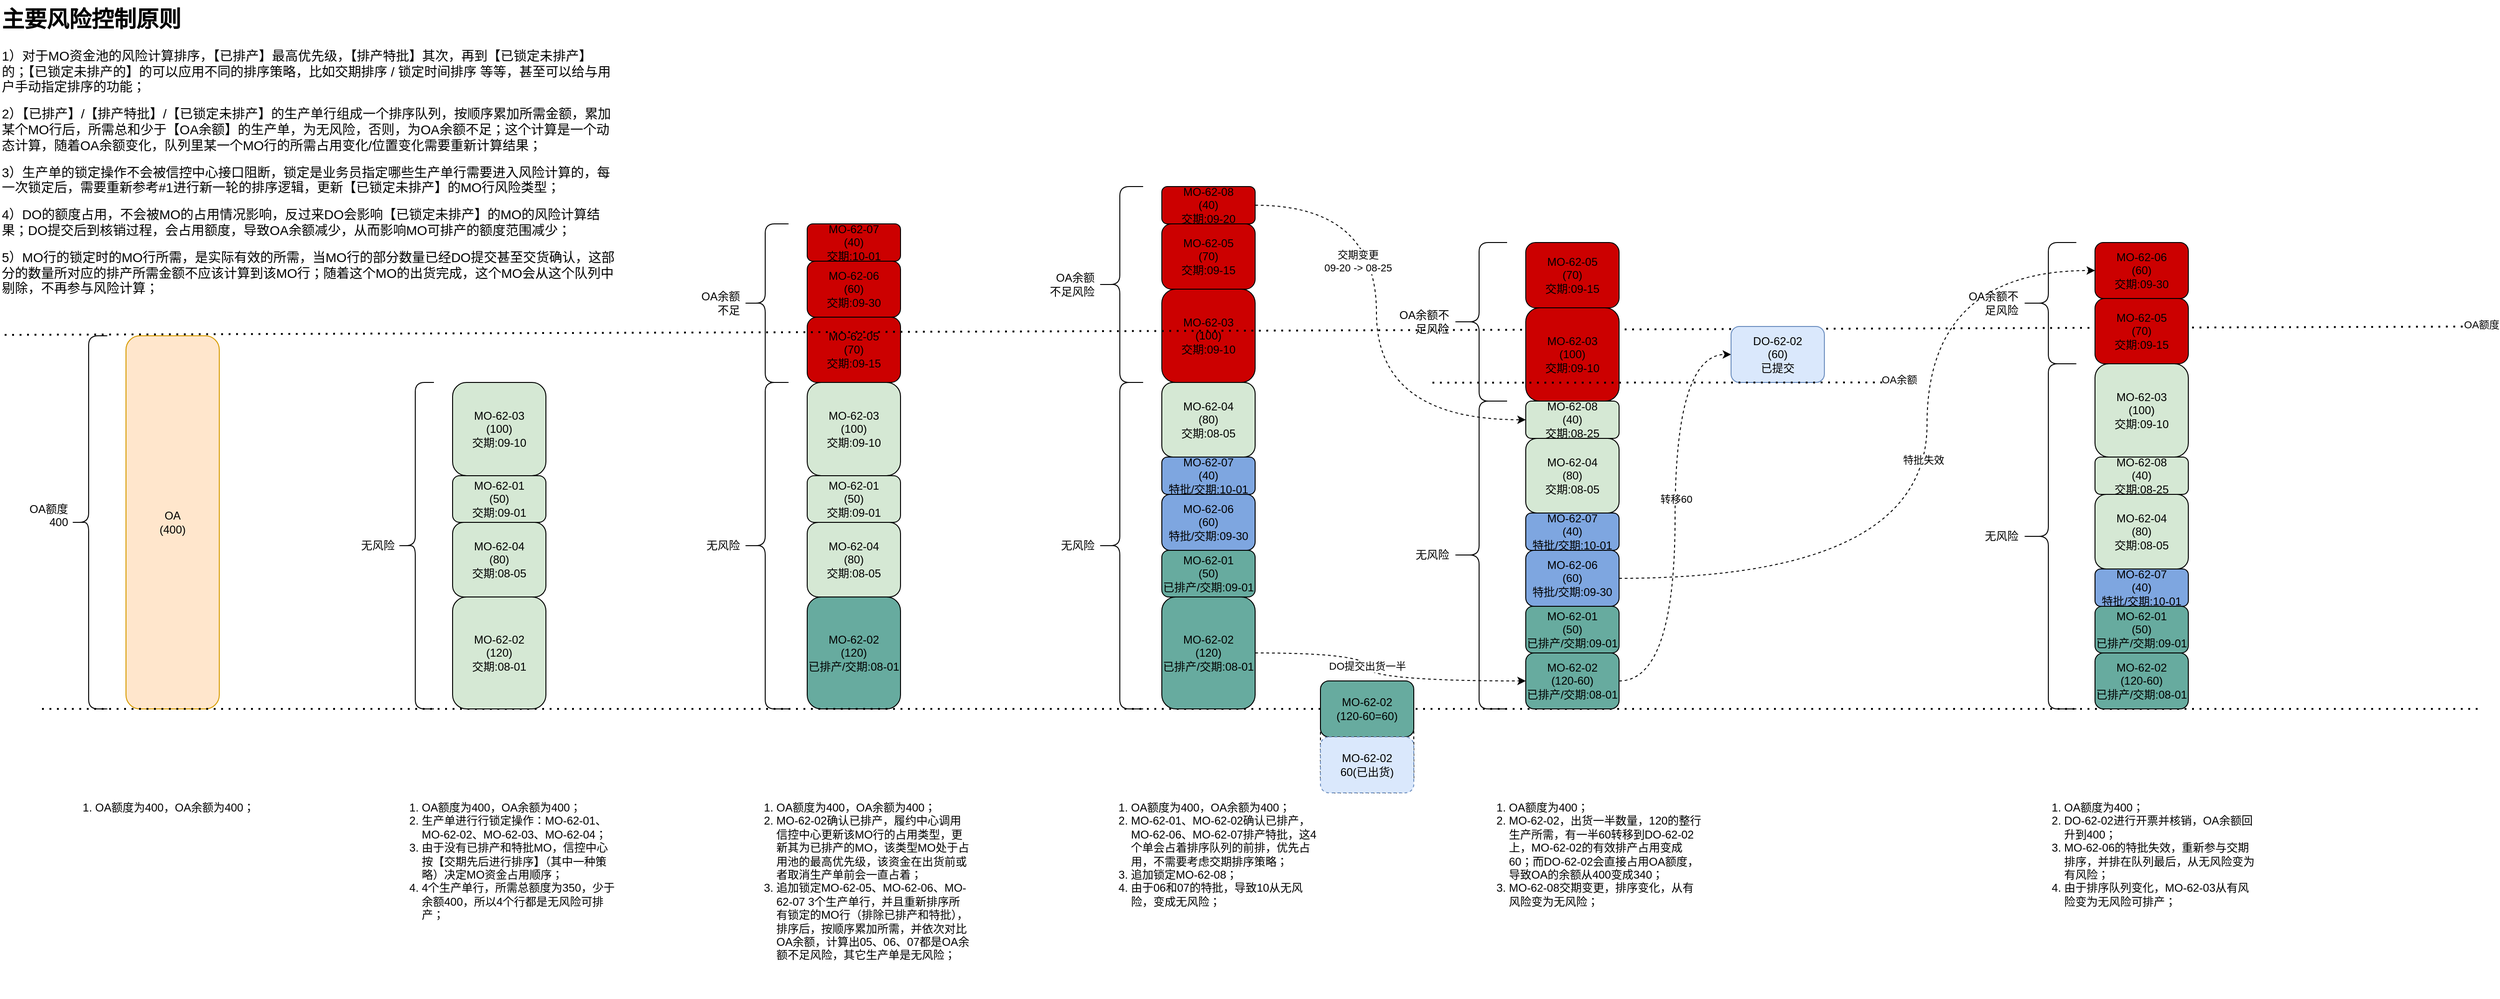 <mxfile version="28.1.0">
  <diagram name="第 1 页" id="jdtDRDNVIYTzPWDmrWf7">
    <mxGraphModel dx="3679" dy="2671" grid="1" gridSize="10" guides="1" tooltips="1" connect="1" arrows="1" fold="0" page="1" pageScale="1" pageWidth="827" pageHeight="1169" math="0" shadow="0">
      <root>
        <mxCell id="0" />
        <mxCell id="1" parent="0" />
        <mxCell id="eEyu-ZopEJ078TrSKXww-7" value="MO-62-05&lt;div&gt;(70)&lt;/div&gt;&lt;div&gt;交期:09-15&lt;/div&gt;" style="rounded=1;whiteSpace=wrap;html=1;movable=1;resizable=1;rotatable=1;deletable=1;editable=1;locked=0;connectable=1;fillColor=#CC0000;" parent="1" vertex="1">
          <mxGeometry x="365" y="-760" width="100" height="70" as="geometry" />
        </mxCell>
        <mxCell id="eEyu-ZopEJ078TrSKXww-8" value="MO-62-03&lt;div&gt;(100)&lt;/div&gt;&lt;div&gt;交期:09-10&lt;/div&gt;" style="rounded=1;whiteSpace=wrap;html=1;movable=1;resizable=1;rotatable=1;deletable=1;editable=1;locked=0;connectable=1;fillColor=#D5E8D4;" parent="1" vertex="1">
          <mxGeometry x="365" y="-690" width="100" height="100" as="geometry" />
        </mxCell>
        <mxCell id="eEyu-ZopEJ078TrSKXww-9" value="MO-62-01&lt;div&gt;(50)&lt;/div&gt;&lt;div&gt;交期:09-01&lt;/div&gt;" style="rounded=1;whiteSpace=wrap;html=1;movable=1;resizable=1;rotatable=1;deletable=1;editable=1;locked=0;connectable=1;fillColor=#D5E8D4;" parent="1" vertex="1">
          <mxGeometry x="365" y="-590" width="100" height="50" as="geometry" />
        </mxCell>
        <mxCell id="eEyu-ZopEJ078TrSKXww-10" value="MO-62-04&lt;div&gt;(80)&lt;/div&gt;&lt;div&gt;交期:08-05&lt;/div&gt;" style="rounded=1;whiteSpace=wrap;html=1;movable=1;resizable=1;rotatable=1;deletable=1;editable=1;locked=0;connectable=1;fillColor=#D5E8D4;" parent="1" vertex="1">
          <mxGeometry x="365" y="-540" width="100" height="80" as="geometry" />
        </mxCell>
        <mxCell id="eEyu-ZopEJ078TrSKXww-11" value="MO-62-02&lt;div&gt;(120)&lt;/div&gt;&lt;div&gt;已排产/&lt;span style=&quot;background-color: transparent; color: light-dark(rgb(0, 0, 0), rgb(255, 255, 255));&quot;&gt;交期:08-01&lt;/span&gt;&lt;/div&gt;" style="rounded=1;whiteSpace=wrap;html=1;movable=1;resizable=1;rotatable=1;deletable=1;editable=1;locked=0;connectable=1;fillColor=light-dark(#67AB9F,#190033);" parent="1" vertex="1">
          <mxGeometry x="365" y="-460" width="100" height="120" as="geometry" />
        </mxCell>
        <mxCell id="eEyu-ZopEJ078TrSKXww-14" value="OA&lt;div&gt;(400)&lt;/div&gt;" style="rounded=1;whiteSpace=wrap;html=1;fillColor=#ffe6cc;strokeColor=#d79b00;" parent="1" vertex="1">
          <mxGeometry x="-365" y="-740" width="100" height="400" as="geometry" />
        </mxCell>
        <mxCell id="eEyu-ZopEJ078TrSKXww-15" value="OA额度400&lt;div&gt;&lt;br&gt;&lt;/div&gt;" style="shape=curlyBracket;whiteSpace=wrap;html=1;rounded=1;labelPosition=left;verticalLabelPosition=middle;align=right;verticalAlign=middle;" parent="1" vertex="1">
          <mxGeometry x="-425" y="-740" width="40" height="400" as="geometry" />
        </mxCell>
        <mxCell id="eEyu-ZopEJ078TrSKXww-18" value="" style="endArrow=none;dashed=1;html=1;dashPattern=1 3;strokeWidth=2;rounded=0;" parent="1" edge="1">
          <mxGeometry width="50" height="50" relative="1" as="geometry">
            <mxPoint x="-455.0" y="-340" as="sourcePoint" />
            <mxPoint x="2155" y="-340" as="targetPoint" />
          </mxGeometry>
        </mxCell>
        <mxCell id="eEyu-ZopEJ078TrSKXww-21" value="MO-62-07&lt;div&gt;(40)&lt;/div&gt;&lt;div&gt;交期:10-01&lt;/div&gt;" style="rounded=1;whiteSpace=wrap;html=1;movable=1;resizable=1;rotatable=1;deletable=1;editable=1;locked=0;connectable=1;fillColor=#CC0000;" parent="1" vertex="1">
          <mxGeometry x="365" y="-860" width="100" height="40" as="geometry" />
        </mxCell>
        <mxCell id="eEyu-ZopEJ078TrSKXww-22" value="MO-62-06&lt;div&gt;&lt;div&gt;(60)&lt;/div&gt;&lt;/div&gt;&lt;div&gt;交期:09-30&lt;/div&gt;" style="rounded=1;whiteSpace=wrap;html=1;movable=1;resizable=1;rotatable=1;deletable=1;editable=1;locked=0;connectable=1;fillColor=#CC0000;" parent="1" vertex="1">
          <mxGeometry x="365" y="-820" width="100" height="60" as="geometry" />
        </mxCell>
        <mxCell id="eEyu-ZopEJ078TrSKXww-23" value="无风险" style="shape=curlyBracket;whiteSpace=wrap;html=1;rounded=1;labelPosition=left;verticalLabelPosition=middle;align=right;verticalAlign=middle;movable=1;resizable=1;rotatable=1;deletable=1;editable=1;locked=0;connectable=1;" parent="1" vertex="1">
          <mxGeometry x="295" y="-690" width="50" height="350" as="geometry" />
        </mxCell>
        <mxCell id="eEyu-ZopEJ078TrSKXww-24" value="OA余额不足" style="shape=curlyBracket;whiteSpace=wrap;html=1;rounded=1;labelPosition=left;verticalLabelPosition=middle;align=right;verticalAlign=middle;movable=1;resizable=1;rotatable=1;deletable=1;editable=1;locked=0;connectable=1;" parent="1" vertex="1">
          <mxGeometry x="295" y="-860" width="50" height="170" as="geometry" />
        </mxCell>
        <mxCell id="eEyu-ZopEJ078TrSKXww-27" value="MO-62-05&lt;div&gt;(70)&lt;/div&gt;&lt;div&gt;交期:09-15&lt;/div&gt;" style="rounded=1;whiteSpace=wrap;html=1;movable=1;resizable=1;rotatable=1;deletable=1;editable=1;locked=0;connectable=1;fillStyle=auto;fillColor=#CC0000;" parent="1" vertex="1">
          <mxGeometry x="745" y="-860" width="100" height="70" as="geometry" />
        </mxCell>
        <mxCell id="eEyu-ZopEJ078TrSKXww-28" value="MO-62-03&lt;div&gt;&lt;div&gt;(100)&lt;/div&gt;&lt;/div&gt;&lt;div&gt;交期:09-10&lt;/div&gt;" style="rounded=1;whiteSpace=wrap;html=1;movable=1;resizable=1;rotatable=1;deletable=1;editable=1;locked=0;connectable=1;fillStyle=auto;fillColor=#CC0000;" parent="1" vertex="1">
          <mxGeometry x="745" y="-790" width="100" height="100" as="geometry" />
        </mxCell>
        <mxCell id="eEyu-ZopEJ078TrSKXww-29" value="MO-62-01&lt;div&gt;(50)&lt;/div&gt;&lt;div&gt;已排产/&lt;span style=&quot;background-color: transparent; color: light-dark(rgb(0, 0, 0), rgb(255, 255, 255));&quot;&gt;交期:09-01&lt;/span&gt;&lt;/div&gt;" style="rounded=1;whiteSpace=wrap;html=1;shadow=0;fillColor=light-dark(#67AB9F,#190033);movable=1;resizable=1;rotatable=1;deletable=1;editable=1;locked=0;connectable=1;" parent="1" vertex="1">
          <mxGeometry x="745" y="-510" width="100" height="50" as="geometry" />
        </mxCell>
        <mxCell id="eEyu-ZopEJ078TrSKXww-30" value="MO-62-04&lt;div&gt;(80)&lt;/div&gt;&lt;div&gt;交期:08-05&lt;/div&gt;" style="rounded=1;whiteSpace=wrap;html=1;movable=1;resizable=1;rotatable=1;deletable=1;editable=1;locked=0;connectable=1;fillColor=#D5E8D4;" parent="1" vertex="1">
          <mxGeometry x="745" y="-690" width="100" height="80" as="geometry" />
        </mxCell>
        <mxCell id="wQSmuj-4JBgaLNjNI24i-7" style="edgeStyle=orthogonalEdgeStyle;rounded=0;orthogonalLoop=1;jettySize=auto;html=1;dashed=1;curved=1;" parent="1" source="eEyu-ZopEJ078TrSKXww-31" target="eEyu-ZopEJ078TrSKXww-57" edge="1">
          <mxGeometry relative="1" as="geometry">
            <Array as="points">
              <mxPoint x="965" y="-400" />
              <mxPoint x="965" y="-370" />
            </Array>
          </mxGeometry>
        </mxCell>
        <mxCell id="wQSmuj-4JBgaLNjNI24i-8" value="DO提交出货一半" style="edgeLabel;html=1;align=center;verticalAlign=middle;resizable=0;points=[];" parent="wQSmuj-4JBgaLNjNI24i-7" vertex="1" connectable="0">
          <mxGeometry x="-0.041" y="-4" relative="1" as="geometry">
            <mxPoint x="-4" y="-20" as="offset" />
          </mxGeometry>
        </mxCell>
        <mxCell id="eEyu-ZopEJ078TrSKXww-31" value="MO-62-02&lt;div&gt;(120)&lt;/div&gt;&lt;div&gt;已排产&lt;span style=&quot;background-color: transparent; color: light-dark(rgb(0, 0, 0), rgb(255, 255, 255));&quot;&gt;/&lt;/span&gt;&lt;span style=&quot;background-color: transparent; color: light-dark(rgb(0, 0, 0), rgb(255, 255, 255));&quot;&gt;交期:08-01&lt;/span&gt;&lt;/div&gt;" style="rounded=1;whiteSpace=wrap;html=1;fillColor=light-dark(#67AB9F,#190033);movable=1;resizable=1;rotatable=1;deletable=1;editable=1;locked=0;connectable=1;" parent="1" vertex="1">
          <mxGeometry x="745" y="-460" width="100" height="120" as="geometry" />
        </mxCell>
        <mxCell id="eEyu-ZopEJ078TrSKXww-32" value="MO-62-07&lt;div&gt;(40)&lt;/div&gt;&lt;div&gt;特批/&lt;span style=&quot;background-color: transparent; color: light-dark(rgb(0, 0, 0), rgb(255, 255, 255));&quot;&gt;交期:10-01&lt;/span&gt;&lt;/div&gt;" style="rounded=1;whiteSpace=wrap;html=1;movable=1;resizable=1;rotatable=1;deletable=1;editable=1;locked=0;connectable=1;fillColor=light-dark(#7EA6E0,#333333);" parent="1" vertex="1">
          <mxGeometry x="745" y="-610" width="100" height="40" as="geometry" />
        </mxCell>
        <mxCell id="eEyu-ZopEJ078TrSKXww-33" value="MO-62-06&lt;div&gt;&lt;div&gt;(60)&lt;/div&gt;&lt;/div&gt;&lt;div&gt;特批/&lt;span style=&quot;background-color: transparent; color: light-dark(rgb(0, 0, 0), rgb(255, 255, 255));&quot;&gt;交期:09-30&lt;/span&gt;&lt;/div&gt;" style="rounded=1;whiteSpace=wrap;html=1;movable=1;resizable=1;rotatable=1;deletable=1;editable=1;locked=0;connectable=1;fillColor=light-dark(#7EA6E0,#333333);" parent="1" vertex="1">
          <mxGeometry x="745" y="-570" width="100" height="60" as="geometry" />
        </mxCell>
        <mxCell id="eEyu-ZopEJ078TrSKXww-44" value="MO-62-03&lt;div&gt;&lt;div&gt;(100)&lt;/div&gt;&lt;/div&gt;&lt;div&gt;交期:09-10&lt;/div&gt;" style="rounded=1;whiteSpace=wrap;html=1;movable=1;resizable=1;rotatable=1;deletable=1;editable=1;locked=0;connectable=1;fillColor=#D5E8D4;" parent="1" vertex="1">
          <mxGeometry x="-15" y="-690" width="100" height="100" as="geometry" />
        </mxCell>
        <mxCell id="eEyu-ZopEJ078TrSKXww-45" value="MO-62-01&lt;div&gt;&lt;div&gt;(50)&lt;/div&gt;&lt;/div&gt;&lt;div&gt;交期:09-01&lt;/div&gt;" style="rounded=1;whiteSpace=wrap;html=1;movable=1;resizable=1;rotatable=1;deletable=1;editable=1;locked=0;connectable=1;fillColor=#D5E8D4;" parent="1" vertex="1">
          <mxGeometry x="-15" y="-590" width="100" height="50" as="geometry" />
        </mxCell>
        <mxCell id="eEyu-ZopEJ078TrSKXww-46" value="MO-62-04&lt;div&gt;&lt;div&gt;(80)&lt;/div&gt;&lt;/div&gt;&lt;div&gt;交期:08-05&lt;/div&gt;" style="rounded=1;whiteSpace=wrap;html=1;movable=1;resizable=1;rotatable=1;deletable=1;editable=1;locked=0;connectable=1;fillColor=#D5E8D4;" parent="1" vertex="1">
          <mxGeometry x="-15" y="-540" width="100" height="80" as="geometry" />
        </mxCell>
        <mxCell id="eEyu-ZopEJ078TrSKXww-47" value="MO-62-02&lt;div&gt;&lt;div&gt;(120)&lt;/div&gt;&lt;/div&gt;&lt;div&gt;交期:08-01&lt;/div&gt;" style="rounded=1;whiteSpace=wrap;html=1;movable=1;resizable=1;rotatable=1;deletable=1;editable=1;locked=0;connectable=1;fillColor=#D5E8D4;" parent="1" vertex="1">
          <mxGeometry x="-15" y="-460" width="100" height="120" as="geometry" />
        </mxCell>
        <mxCell id="eEyu-ZopEJ078TrSKXww-48" value="" style="endArrow=none;dashed=1;html=1;dashPattern=1 3;strokeWidth=2;rounded=0;" parent="1" edge="1">
          <mxGeometry width="50" height="50" relative="1" as="geometry">
            <mxPoint x="-495" y="-741" as="sourcePoint" />
            <mxPoint x="2175" y="-750" as="targetPoint" />
          </mxGeometry>
        </mxCell>
        <mxCell id="zboptHT8Z448BmyPo3px-1" value="OA额度" style="edgeLabel;html=1;align=center;verticalAlign=middle;resizable=0;points=[];" parent="eEyu-ZopEJ078TrSKXww-48" vertex="1" connectable="0">
          <mxGeometry x="0.987" y="2" relative="1" as="geometry">
            <mxPoint x="1" as="offset" />
          </mxGeometry>
        </mxCell>
        <mxCell id="eEyu-ZopEJ078TrSKXww-49" value="无风险" style="shape=curlyBracket;whiteSpace=wrap;html=1;rounded=1;labelPosition=left;verticalLabelPosition=middle;align=right;verticalAlign=middle;movable=1;resizable=1;rotatable=1;deletable=1;editable=1;locked=0;connectable=1;" parent="1" vertex="1">
          <mxGeometry x="-75" y="-690" width="40" height="350" as="geometry" />
        </mxCell>
        <mxCell id="eEyu-ZopEJ078TrSKXww-51" value="无风险" style="shape=curlyBracket;whiteSpace=wrap;html=1;rounded=1;labelPosition=left;verticalLabelPosition=middle;align=right;verticalAlign=middle;movable=1;resizable=1;rotatable=1;deletable=1;editable=1;locked=0;connectable=1;" parent="1" vertex="1">
          <mxGeometry x="675" y="-690" width="50" height="350" as="geometry" />
        </mxCell>
        <mxCell id="eEyu-ZopEJ078TrSKXww-52" value="OA余额不足风险" style="shape=curlyBracket;whiteSpace=wrap;html=1;rounded=1;labelPosition=left;verticalLabelPosition=middle;align=right;verticalAlign=middle;movable=1;resizable=1;rotatable=1;deletable=1;editable=1;locked=0;connectable=1;" parent="1" vertex="1">
          <mxGeometry x="675" y="-900" width="50" height="210" as="geometry" />
        </mxCell>
        <mxCell id="eEyu-ZopEJ078TrSKXww-53" value="MO-62-05&lt;div&gt;(70)&lt;/div&gt;&lt;div&gt;交期:09-15&lt;/div&gt;" style="rounded=1;whiteSpace=wrap;html=1;movable=1;resizable=1;rotatable=1;deletable=1;editable=1;locked=0;connectable=1;fillColor=#CC0000;" parent="1" vertex="1">
          <mxGeometry x="1135" y="-840" width="100" height="70" as="geometry" />
        </mxCell>
        <mxCell id="eEyu-ZopEJ078TrSKXww-54" value="MO-62-03&lt;div&gt;&lt;div&gt;(100)&lt;/div&gt;&lt;/div&gt;&lt;div&gt;交期:09-10&lt;/div&gt;" style="rounded=1;whiteSpace=wrap;html=1;movable=1;resizable=1;rotatable=1;deletable=1;editable=1;locked=0;connectable=1;fillColor=#CC0000;" parent="1" vertex="1">
          <mxGeometry x="1135" y="-770" width="100" height="100" as="geometry" />
        </mxCell>
        <mxCell id="eEyu-ZopEJ078TrSKXww-55" value="MO-62-01&lt;div&gt;(50)&lt;/div&gt;&lt;div&gt;已排产&lt;span style=&quot;background-color: transparent; color: light-dark(rgb(0, 0, 0), rgb(255, 255, 255));&quot;&gt;/&lt;/span&gt;&lt;span style=&quot;background-color: transparent; color: light-dark(rgb(0, 0, 0), rgb(255, 255, 255));&quot;&gt;交期:09-01&lt;/span&gt;&lt;/div&gt;" style="rounded=1;whiteSpace=wrap;html=1;shadow=0;fillColor=light-dark(#67AB9F,#190033);movable=1;resizable=1;rotatable=1;deletable=1;editable=1;locked=0;connectable=1;" parent="1" vertex="1">
          <mxGeometry x="1135" y="-450" width="100" height="50" as="geometry" />
        </mxCell>
        <mxCell id="eEyu-ZopEJ078TrSKXww-56" value="MO-62-04&lt;div&gt;(80)&lt;/div&gt;&lt;div&gt;交期:08-05&lt;/div&gt;" style="rounded=1;whiteSpace=wrap;html=1;movable=1;resizable=1;rotatable=1;deletable=1;editable=1;locked=0;connectable=1;fillColor=#D5E8D4;" parent="1" vertex="1">
          <mxGeometry x="1135" y="-630" width="100" height="80" as="geometry" />
        </mxCell>
        <mxCell id="eEyu-ZopEJ078TrSKXww-64" style="edgeStyle=orthogonalEdgeStyle;rounded=0;orthogonalLoop=1;jettySize=auto;html=1;entryX=0;entryY=0.5;entryDx=0;entryDy=0;curved=1;dashed=1;" parent="1" source="eEyu-ZopEJ078TrSKXww-57" target="eEyu-ZopEJ078TrSKXww-63" edge="1">
          <mxGeometry relative="1" as="geometry" />
        </mxCell>
        <mxCell id="eEyu-ZopEJ078TrSKXww-67" value="转移60" style="edgeLabel;html=1;align=center;verticalAlign=middle;resizable=0;points=[];" parent="eEyu-ZopEJ078TrSKXww-64" vertex="1" connectable="0">
          <mxGeometry x="0.088" y="-1" relative="1" as="geometry">
            <mxPoint as="offset" />
          </mxGeometry>
        </mxCell>
        <mxCell id="eEyu-ZopEJ078TrSKXww-57" value="MO-62-02&lt;div&gt;(120-60)&lt;/div&gt;&lt;div&gt;已排产&lt;span style=&quot;background-color: transparent; color: light-dark(rgb(0, 0, 0), rgb(255, 255, 255));&quot;&gt;/&lt;/span&gt;&lt;span style=&quot;background-color: transparent; color: light-dark(rgb(0, 0, 0), rgb(255, 255, 255));&quot;&gt;交期:08-01&lt;/span&gt;&lt;/div&gt;" style="rounded=1;whiteSpace=wrap;html=1;fillColor=light-dark(#67AB9F,#190033);movable=1;resizable=1;rotatable=1;deletable=1;editable=1;locked=0;connectable=1;" parent="1" vertex="1">
          <mxGeometry x="1135" y="-400" width="100" height="60" as="geometry" />
        </mxCell>
        <mxCell id="eEyu-ZopEJ078TrSKXww-58" value="MO-62-07&lt;div&gt;(40)&lt;/div&gt;&lt;div&gt;特批&lt;span style=&quot;background-color: transparent; color: light-dark(rgb(0, 0, 0), rgb(255, 255, 255));&quot;&gt;/&lt;/span&gt;&lt;span style=&quot;background-color: transparent; color: light-dark(rgb(0, 0, 0), rgb(255, 255, 255));&quot;&gt;交期:10-01&lt;/span&gt;&lt;/div&gt;" style="rounded=1;whiteSpace=wrap;html=1;movable=1;resizable=1;rotatable=1;deletable=1;editable=1;locked=0;connectable=1;fillColor=light-dark(#7EA6E0,#333333);" parent="1" vertex="1">
          <mxGeometry x="1135" y="-550" width="100" height="40" as="geometry" />
        </mxCell>
        <mxCell id="zboptHT8Z448BmyPo3px-21" style="edgeStyle=orthogonalEdgeStyle;rounded=0;orthogonalLoop=1;jettySize=auto;html=1;entryX=0;entryY=0.5;entryDx=0;entryDy=0;dashed=1;curved=1;" parent="1" source="eEyu-ZopEJ078TrSKXww-59" target="zboptHT8Z448BmyPo3px-14" edge="1">
          <mxGeometry relative="1" as="geometry">
            <Array as="points">
              <mxPoint x="1565" y="-480" />
              <mxPoint x="1565" y="-810" />
            </Array>
          </mxGeometry>
        </mxCell>
        <mxCell id="zboptHT8Z448BmyPo3px-22" value="特批失效" style="edgeLabel;html=1;align=center;verticalAlign=middle;resizable=0;points=[];" parent="zboptHT8Z448BmyPo3px-21" vertex="1" connectable="0">
          <mxGeometry x="0.089" y="4" relative="1" as="geometry">
            <mxPoint as="offset" />
          </mxGeometry>
        </mxCell>
        <mxCell id="eEyu-ZopEJ078TrSKXww-59" value="MO-62-06&lt;div&gt;&lt;div&gt;(60)&lt;/div&gt;&lt;/div&gt;&lt;div&gt;特批&lt;span style=&quot;background-color: transparent; color: light-dark(rgb(0, 0, 0), rgb(255, 255, 255));&quot;&gt;/&lt;/span&gt;&lt;span style=&quot;background-color: transparent; color: light-dark(rgb(0, 0, 0), rgb(255, 255, 255));&quot;&gt;交期:09-30&lt;/span&gt;&lt;/div&gt;" style="rounded=1;whiteSpace=wrap;html=1;movable=1;resizable=1;rotatable=1;deletable=1;editable=1;locked=0;connectable=1;fillColor=light-dark(#7EA6E0,#333333);" parent="1" vertex="1">
          <mxGeometry x="1135" y="-510" width="100" height="60" as="geometry" />
        </mxCell>
        <mxCell id="eEyu-ZopEJ078TrSKXww-61" value="无风险" style="shape=curlyBracket;whiteSpace=wrap;html=1;rounded=1;labelPosition=left;verticalLabelPosition=middle;align=right;verticalAlign=middle;movable=1;resizable=1;rotatable=1;deletable=1;editable=1;locked=0;connectable=1;" parent="1" vertex="1">
          <mxGeometry x="1055" y="-670" width="60" height="330" as="geometry" />
        </mxCell>
        <mxCell id="eEyu-ZopEJ078TrSKXww-62" value="OA余额不足风险" style="shape=curlyBracket;whiteSpace=wrap;html=1;rounded=1;labelPosition=left;verticalLabelPosition=middle;align=right;verticalAlign=middle;movable=1;resizable=1;rotatable=1;deletable=1;editable=1;locked=0;connectable=1;" parent="1" vertex="1">
          <mxGeometry x="1055" y="-840" width="60" height="170" as="geometry" />
        </mxCell>
        <mxCell id="eEyu-ZopEJ078TrSKXww-63" value="DO-62-02&lt;div&gt;(60)&lt;/div&gt;&lt;div&gt;已提交&lt;/div&gt;" style="rounded=1;whiteSpace=wrap;html=1;movable=1;resizable=1;rotatable=1;deletable=1;editable=1;locked=0;connectable=1;fillColor=#dae8fc;strokeColor=#6c8ebf;" parent="1" vertex="1">
          <mxGeometry x="1355" y="-750" width="100" height="60" as="geometry" />
        </mxCell>
        <mxCell id="eEyu-ZopEJ078TrSKXww-65" value="" style="endArrow=none;dashed=1;html=1;dashPattern=1 3;strokeWidth=2;rounded=0;" parent="1" edge="1">
          <mxGeometry width="50" height="50" relative="1" as="geometry">
            <mxPoint x="1035" y="-689.69" as="sourcePoint" />
            <mxPoint x="1555" y="-690" as="targetPoint" />
          </mxGeometry>
        </mxCell>
        <mxCell id="zboptHT8Z448BmyPo3px-2" value="OA余额" style="edgeLabel;html=1;align=center;verticalAlign=middle;resizable=0;points=[];" parent="eEyu-ZopEJ078TrSKXww-65" vertex="1" connectable="0">
          <mxGeometry x="0.898" y="3" relative="1" as="geometry">
            <mxPoint x="6" as="offset" />
          </mxGeometry>
        </mxCell>
        <mxCell id="zboptHT8Z448BmyPo3px-4" style="edgeStyle=orthogonalEdgeStyle;rounded=0;orthogonalLoop=1;jettySize=auto;html=1;entryX=0;entryY=0.5;entryDx=0;entryDy=0;curved=1;dashed=1;" parent="1" source="eXDSG7-nk3rK0jjXqj4m-3" target="zboptHT8Z448BmyPo3px-3" edge="1">
          <mxGeometry relative="1" as="geometry">
            <Array as="points">
              <mxPoint x="975" y="-880" />
              <mxPoint x="975" y="-650" />
            </Array>
          </mxGeometry>
        </mxCell>
        <mxCell id="zboptHT8Z448BmyPo3px-5" value="交期变更&lt;div&gt;09-20 -&amp;gt; 08-25&lt;/div&gt;" style="edgeLabel;html=1;align=center;verticalAlign=middle;resizable=0;points=[];" parent="zboptHT8Z448BmyPo3px-4" vertex="1" connectable="0">
          <mxGeometry x="-0.128" y="-2" relative="1" as="geometry">
            <mxPoint x="-18" y="-37" as="offset" />
          </mxGeometry>
        </mxCell>
        <mxCell id="eXDSG7-nk3rK0jjXqj4m-3" value="MO-62-08&lt;div&gt;(40)&lt;/div&gt;&lt;div&gt;交期:09-20&lt;/div&gt;" style="rounded=1;whiteSpace=wrap;html=1;movable=1;resizable=1;rotatable=1;deletable=1;editable=1;locked=0;connectable=1;fillStyle=auto;fillColor=#CC0000;" parent="1" vertex="1">
          <mxGeometry x="745" y="-900" width="100" height="40" as="geometry" />
        </mxCell>
        <mxCell id="zboptHT8Z448BmyPo3px-3" value="MO-62-08&lt;div&gt;(40)&lt;/div&gt;&lt;div&gt;交期:08-25&lt;/div&gt;" style="rounded=1;whiteSpace=wrap;html=1;movable=1;resizable=1;rotatable=1;deletable=1;editable=1;locked=0;connectable=1;fillStyle=auto;fillColor=#D5E8D4;" parent="1" vertex="1">
          <mxGeometry x="1135" y="-670" width="100" height="40" as="geometry" />
        </mxCell>
        <mxCell id="zboptHT8Z448BmyPo3px-6" value="MO-62-05&lt;div&gt;(70)&lt;/div&gt;&lt;div&gt;交期:09-15&lt;/div&gt;" style="rounded=1;whiteSpace=wrap;html=1;movable=1;resizable=1;rotatable=1;deletable=1;editable=1;locked=0;connectable=1;fillColor=#CC0000;" parent="1" vertex="1">
          <mxGeometry x="1745" y="-780" width="100" height="70" as="geometry" />
        </mxCell>
        <mxCell id="zboptHT8Z448BmyPo3px-7" value="MO-62-03&lt;div&gt;&lt;div&gt;(100)&lt;/div&gt;&lt;/div&gt;&lt;div&gt;交期:09-10&lt;/div&gt;" style="rounded=1;whiteSpace=wrap;html=1;movable=1;resizable=1;rotatable=1;deletable=1;editable=1;locked=0;connectable=1;fillColor=#D5E8D4;" parent="1" vertex="1">
          <mxGeometry x="1745" y="-710" width="100" height="100" as="geometry" />
        </mxCell>
        <mxCell id="zboptHT8Z448BmyPo3px-8" value="MO-62-01&lt;div&gt;(50)&lt;/div&gt;&lt;div&gt;已排产&lt;span style=&quot;background-color: transparent; color: light-dark(rgb(0, 0, 0), rgb(255, 255, 255));&quot;&gt;/&lt;/span&gt;&lt;span style=&quot;background-color: transparent; color: light-dark(rgb(0, 0, 0), rgb(255, 255, 255));&quot;&gt;交期:09-01&lt;/span&gt;&lt;/div&gt;" style="rounded=1;whiteSpace=wrap;html=1;shadow=0;fillColor=light-dark(#67AB9F,#190033);movable=1;resizable=1;rotatable=1;deletable=1;editable=1;locked=0;connectable=1;" parent="1" vertex="1">
          <mxGeometry x="1745" y="-450" width="100" height="50" as="geometry" />
        </mxCell>
        <mxCell id="zboptHT8Z448BmyPo3px-9" value="MO-62-04&lt;div&gt;(80)&lt;/div&gt;&lt;div&gt;交期:08-05&lt;/div&gt;" style="rounded=1;whiteSpace=wrap;html=1;movable=1;resizable=1;rotatable=1;deletable=1;editable=1;locked=0;connectable=1;fillColor=#D5E8D4;" parent="1" vertex="1">
          <mxGeometry x="1745" y="-570" width="100" height="80" as="geometry" />
        </mxCell>
        <mxCell id="zboptHT8Z448BmyPo3px-12" value="MO-62-02&lt;div&gt;(120-60)&lt;/div&gt;&lt;div&gt;已排产&lt;span style=&quot;background-color: transparent; color: light-dark(rgb(0, 0, 0), rgb(255, 255, 255));&quot;&gt;/&lt;/span&gt;&lt;span style=&quot;background-color: transparent; color: light-dark(rgb(0, 0, 0), rgb(255, 255, 255));&quot;&gt;交期:08-01&lt;/span&gt;&lt;/div&gt;" style="rounded=1;whiteSpace=wrap;html=1;fillColor=light-dark(#67AB9F,#190033);movable=1;resizable=1;rotatable=1;deletable=1;editable=1;locked=0;connectable=1;" parent="1" vertex="1">
          <mxGeometry x="1745" y="-400" width="100" height="60" as="geometry" />
        </mxCell>
        <mxCell id="zboptHT8Z448BmyPo3px-13" value="MO-62-07&lt;div&gt;(40)&lt;/div&gt;&lt;div&gt;特批&lt;span style=&quot;background-color: transparent; color: light-dark(rgb(0, 0, 0), rgb(255, 255, 255));&quot;&gt;/&lt;/span&gt;&lt;span style=&quot;background-color: transparent; color: light-dark(rgb(0, 0, 0), rgb(255, 255, 255));&quot;&gt;交期:10-01&lt;/span&gt;&lt;/div&gt;" style="rounded=1;whiteSpace=wrap;html=1;movable=1;resizable=1;rotatable=1;deletable=1;editable=1;locked=0;connectable=1;fillColor=light-dark(#7EA6E0,#333333);" parent="1" vertex="1">
          <mxGeometry x="1745" y="-490" width="100" height="40" as="geometry" />
        </mxCell>
        <mxCell id="zboptHT8Z448BmyPo3px-14" value="MO-62-06&lt;div&gt;&lt;div&gt;(60)&lt;/div&gt;&lt;/div&gt;&lt;div&gt;&lt;span style=&quot;background-color: transparent; color: light-dark(rgb(0, 0, 0), rgb(255, 255, 255));&quot;&gt;交期:09-30&lt;/span&gt;&lt;/div&gt;" style="rounded=1;whiteSpace=wrap;html=1;movable=1;resizable=1;rotatable=1;deletable=1;editable=1;locked=0;connectable=1;fillColor=light-dark(#CC0000,#333333);" parent="1" vertex="1">
          <mxGeometry x="1745" y="-840" width="100" height="60" as="geometry" />
        </mxCell>
        <mxCell id="zboptHT8Z448BmyPo3px-15" value="无风险" style="shape=curlyBracket;whiteSpace=wrap;html=1;rounded=1;labelPosition=left;verticalLabelPosition=middle;align=right;verticalAlign=middle;movable=1;resizable=1;rotatable=1;deletable=1;editable=1;locked=0;connectable=1;" parent="1" vertex="1">
          <mxGeometry x="1665" y="-710" width="60" height="370" as="geometry" />
        </mxCell>
        <mxCell id="zboptHT8Z448BmyPo3px-16" value="OA余额不足风险" style="shape=curlyBracket;whiteSpace=wrap;html=1;rounded=1;labelPosition=left;verticalLabelPosition=middle;align=right;verticalAlign=middle;movable=1;resizable=1;rotatable=1;deletable=1;editable=1;locked=0;connectable=1;" parent="1" vertex="1">
          <mxGeometry x="1665" y="-840" width="60" height="130" as="geometry" />
        </mxCell>
        <mxCell id="zboptHT8Z448BmyPo3px-20" value="MO-62-08&lt;div&gt;(40)&lt;/div&gt;&lt;div&gt;交期:08-25&lt;/div&gt;" style="rounded=1;whiteSpace=wrap;html=1;movable=1;resizable=1;rotatable=1;deletable=1;editable=1;locked=0;connectable=1;fillStyle=auto;fillColor=#D5E8D4;" parent="1" vertex="1">
          <mxGeometry x="1745" y="-610" width="100" height="40" as="geometry" />
        </mxCell>
        <mxCell id="zboptHT8Z448BmyPo3px-23" value="&lt;ol&gt;&lt;li&gt;OA额度为400，OA余额为400；&lt;/li&gt;&lt;li&gt;生产单进行行锁定操作：MO-62-01、&lt;span style=&quot;background-color: transparent; text-wrap-mode: nowrap; color: rgba(0, 0, 0, 0); font-family: monospace; font-size: 0px;&quot;&gt;&lt;span style=&quot;font-family: Helvetica; font-size: 12px; text-wrap-mode: wrap; color: rgb(0, 0, 0);&quot;&gt;&lt;span style=&quot;color: rgb(0, 0, 0);&quot;&gt;MO-62-02、&lt;/span&gt;&lt;span style=&quot;color: rgb(0, 0, 0);&quot;&gt;MO-62-03、&lt;/span&gt;&lt;span style=&quot;color: rgb(0, 0, 0);&quot;&gt;MO-62-04；&lt;/span&gt;&lt;/span&gt;&lt;/span&gt;&lt;/li&gt;&lt;li&gt;由于没有已排产和特批MO，信控中心按【交期先后进行排序】（其中一种策略）决定MO资金占用顺序；&lt;/li&gt;&lt;li&gt;&lt;span style=&quot;color: rgba(0, 0, 0, 0); font-family: monospace; font-size: 0px; text-wrap-mode: nowrap;&quot;&gt;&lt;span style=&quot;color: rgb(0, 0, 0); font-family: Helvetica; font-size: 12px; text-wrap-mode: wrap;&quot;&gt;4个生产单行，所需总额度为350，少于余额400，所以4个行都是无风险可排产；&lt;/span&gt;&lt;/span&gt;&lt;/li&gt;&lt;/ol&gt;&lt;span style=&quot;color: light-dark(rgba(0, 0, 0, 0), rgb(237, 237, 237)); font-family: monospace; font-size: 0px; text-wrap-mode: nowrap; background-color: transparent;&quot;&gt;2 %3CmxGraphModel%3E%3Croot%3E%3CmxCell%20id%3D%220%22%2F%3E%3CmxCell%20id%3D%221%22%20parent%3D%220%22%2F%3E%3CmxCell%20id%3D%222%22%20value%3D%22MO-62-05%26lt%3Bdiv%26gt%3B(70)%26lt%3B%2Fdiv%26gt%3B%26lt%3Bdiv%26gt%3B%E4%BA%A4%E6%9C%9F%3A09-15%26lt%3B%2Fdiv%26gt%3B%22%20style%3D%22rounded%3D1%3BwhiteSpace%3Dwrap%3Bhtml%3D1%3Bmovable%3D1%3Bresizable%3D1%3Brotatable%3D1%3Bdeletable%3D1%3Beditable%3D1%3Blocked%3D0%3Bconnectable%3D1%3BfillColor%3D%23CC0000%3B%22%20vertex%3D%221%22%20parent%3D%221%22%3E%3CmxGeometry%20x%3D%221100%22%20y%3D%22130%22%20width%3D%22100%22%20height%3D%2270%22%20as%3D%22geometry%22%2F%3E%3C%2FmxCell%3E%3CmxCell%20id%3D%223%22%20value%3D%22MO-62-03%26lt%3Bdiv%26gt%3B%26lt%3Bdiv%26gt%3B(100)%26lt%3B%2Fdiv%26gt%3B%26lt%3B%2Fdiv%26gt%3B%26lt%3Bdiv%26gt%3B%E4%BA%A4%E6%9C%9F%3A09-10%26lt%3B%2Fdiv%26gt%3B%22%20style%3D%22rounded%3D1%3BwhiteSpace%3Dwrap%3Bhtml%3D1%3Bmovable%3D1%3Bresizable%3D1%3Brotatable%3D1%3Bdeletable%3D1%3Beditable%3D1%3Blocked%3D0%3Bconnectable%3D1%3BfillColor%3D%23CC0000%3B%22%20vertex%3D%221%22%20parent%3D%221%22%3E%3CmxGeometry%20x%3D%221100%22%20y%3D%22200%22%20width%3D%22100%22%20height%3D%22100%22%20as%3D%22geometry%22%2F%3E%3C%2FmxCell%3E%3CmxCell%20id%3D%224%22%20value%3D%22MO-62-01%26lt%3Bdiv%26gt%3B(50)%26lt%3B%2Fdiv%26gt%3B%26lt%3Bdiv%26gt%3B%E5%B7%B2%E6%8E%92%E4%BA%A7%26lt%3Bspan%20style%3D%26quot%3Bbackground-color%3A%20transparent%3B%20color%3A%20light-dark(rgb(0%2C%200%2C%200)%2C%20rgb(255%2C%20255%2C%20255))%3B%26quot%3B%26gt%3B%2F%26lt%3B%2Fspan%26gt%3B%26lt%3Bspan%20style%3D%26quot%3Bbackground-color%3A%20transparent%3B%20color%3A%20light-dark(rgb(0%2C%200%2C%200)%2C%20rgb(255%2C%20255%2C%20255))%3B%26quot%3B%26gt%3B%E4%BA%A4%E6%9C%9F%3A09-01%26lt%3B%2Fspan%26gt%3B%26lt%3B%2Fdiv%26gt%3B%22%20style%3D%22rounded%3D1%3BwhiteSpace%3Dwrap%3Bhtml%3D1%3Bshadow%3D0%3BfillColor%3Dlight-dark(%2367AB9F%2C%23190033)%3Bmovable%3D1%3Bresizable%3D1%3Brotatable%3D1%3Bdeletable%3D1%3Beditable%3D1%3Blocked%3D0%3Bconnectable%3D1%3B%22%20vertex%3D%221%22%20parent%3D%221%22%3E%3CmxGeometry%20x%3D%221100%22%20y%3D%22520%22%20width%3D%22100%22%20height%3D%2250%22%20as%3D%22geometry%22%2F%3E%3C%2FmxCell%3E%3CmxCell%20id%3D%225%22%20value%3D%22MO-62-04%26lt%3Bdiv%26gt%3B(80)%26lt%3B%2Fdiv%26gt%3B%26lt%3Bdiv%26gt%3B%E4%BA%A4%E6%9C%9F%3A08-05%26lt%3B%2Fdiv%26gt%3B%22%20style%3D%22rounded%3D1%3BwhiteSpace%3Dwrap%3Bhtml%3D1%3Bmovable%3D1%3Bresizable%3D1%3Brotatable%3D1%3Bdeletable%3D1%3Beditable%3D1%3Blocked%3D0%3Bconnectable%3D1%3BfillColor%3D%23D5E8D4%3B%22%20vertex%3D%221%22%20parent%3D%221%22%3E%3CmxGeometry%20x%3D%221100%22%20y%3D%22340%22%20width%3D%22100%22%20height%3D%2280%22%20as%3D%22geometry%22%2F%3E%3C%2FmxCell%3E%3CmxCell%20id%3D%226%22%20style%3D%22edgeStyle%3DorthogonalEdgeStyle%3Brounded%3D0%3BorthogonalLoop%3D1%3BjettySize%3Dauto%3Bhtml%3D1%3BentryX%3D0%3BentryY%3D0.5%3BentryDx%3D0%3BentryDy%3D0%3Bcurved%3D1%3Bdashed%3D1%3B%22%20edge%3D%221%22%20source%3D%228%22%20target%3D%2213%22%20parent%3D%221%22%3E%3CmxGeometry%20relative%3D%221%22%20as%3D%22geometry%22%2F%3E%3C%2FmxCell%3E%3CmxCell%20id%3D%227%22%20value%3D%22%E8%BD%AC%E7%A7%BB60%22%20style%3D%22edgeLabel%3Bhtml%3D1%3Balign%3Dcenter%3BverticalAlign%3Dmiddle%3Bresizable%3D0%3Bpoints%3D%5B%5D%3B%22%20vertex%3D%221%22%20connectable%3D%220%22%20parent%3D%226%22%3E%3CmxGeometry%20x%3D%220.088%22%20y%3D%22-1%22%20relative%3D%221%22%20as%3D%22geometry%22%3E%3CmxPoint%20as%3D%22offset%22%2F%3E%3C%2FmxGeometry%3E%3C%2FmxCell%3E%3CmxCell%20id%3D%228%22%20value%3D%22MO-62-02%26lt%3Bdiv%26gt%3B(120-60)%26lt%3B%2Fdiv%26gt%3B%26lt%3Bdiv%26gt%3B%E5%B7%B2%E6%8E%92%E4%BA%A7%26lt%3Bspan%20style%3D%26quot%3Bbackground-color%3A%20transparent%3B%20color%3A%20light-dark(rgb(0%2C%200%2C%200)%2C%20rgb(255%2C%20255%2C%20255))%3B%26quot%3B%26gt%3B%2F%26lt%3B%2Fspan%26gt%3B%26lt%3Bspan%20style%3D%26quot%3Bbackground-color%3A%20transparent%3B%20color%3A%20light-dark(rgb(0%2C%200%2C%200)%2C%20rgb(255%2C%20255%2C%20255))%3B%26quot%3B%26gt%3B%E4%BA%A4%E6%9C%9F%3A08-01%26lt%3B%2Fspan%26gt%3B%26lt%3B%2Fdiv%26gt%3B%22%20style%3D%22rounded%3D1%3BwhiteSpace%3Dwrap%3Bhtml%3D1%3BfillColor%3Dlight-dark(%2367AB9F%2C%23190033)%3Bmovable%3D1%3Bresizable%3D1%3Brotatable%3D1%3Bdeletable%3D1%3Beditable%3D1%3Blocked%3D0%3Bconnectable%3D1%3B%22%20vertex%3D%221%22%20parent%3D%221%22%3E%3CmxGeometry%20x%3D%221100%22%20y%3D%22570%22%20width%3D%22100%22%20height%3D%2260%22%20as%3D%22geometry%22%2F%3E%3C%2FmxCell%3E%3CmxCell%20id%3D%229%22%20value%3D%22MO-62-07%26lt%3Bdiv%26gt%3B(40)%26lt%3B%2Fdiv%26gt%3B%26lt%3Bdiv%26gt%3B%E7%89%B9%E6%89%B9%26lt%3Bspan%20style%3D%26quot%3Bbackground-color%3A%20transparent%3B%20color%3A%20light-dark(rgb(0%2C%200%2C%200)%2C%20rgb(255%2C%20255%2C%20255))%3B%26quot%3B%26gt%3B%2F%26lt%3B%2Fspan%26gt%3B%26lt%3Bspan%20style%3D%26quot%3Bbackground-color%3A%20transparent%3B%20color%3A%20light-dark(rgb(0%2C%200%2C%200)%2C%20rgb(255%2C%20255%2C%20255))%3B%26quot%3B%26gt%3B%E4%BA%A4%E6%9C%9F%3A10-01%26lt%3B%2Fspan%26gt%3B%26lt%3B%2Fdiv%26gt%3B%22%20style%3D%22rounded%3D1%3BwhiteSpace%3Dwrap%3Bhtml%3D1%3Bmovable%3D1%3Bresizable%3D1%3Brotatable%3D1%3Bdeletable%3D1%3Beditable%3D1%3Blocked%3D0%3Bconnectable%3D1%3BfillColor%3Dlight-dark(%237EA6E0%2C%23333333)%3B%22%20vertex%3D%221%22%20parent%3D%221%22%3E%3CmxGeometry%20x%3D%221100%22%20y%3D%22420%22%20width%3D%22100%22%20height%3D%2240%22%20as%3D%22geometry%22%2F%3E%3C%2FmxCell%3E%3CmxCell%20id%3D%2210%22%20value%3D%22MO-62-06%26lt%3Bdiv%26gt%3B%26lt%3Bdiv%26gt%3B(60)%26lt%3B%2Fdiv%26gt%3B%26lt%3B%2Fdiv%26gt%3B%26lt%3Bdiv%26gt%3B%E7%89%B9%E6%89%B9%26lt%3Bspan%20style%3D%26quot%3Bbackground-color%3A%20transparent%3B%20color%3A%20light-dark(rgb(0%2C%200%2C%200)%2C%20rgb(255%2C%20255%2C%20255))%3B%26quot%3B%26gt%3B%2F%26lt%3B%2Fspan%26gt%3B%26lt%3Bspan%20style%3D%26quot%3Bbackground-color%3A%20transparent%3B%20color%3A%20light-dark(rgb(0%2C%200%2C%200)%2C%20rgb(255%2C%20255%2C%20255))%3B%26quot%3B%26gt%3B%E4%BA%A4%E6%9C%9F%3A09-30%26lt%3B%2Fspan%26gt%3B%26lt%3B%2Fdiv%26gt%3B%22%20style%3D%22rounded%3D1%3BwhiteSpace%3Dwrap%3Bhtml%3D1%3Bmovable%3D1%3Bresizable%3D1%3Brotatable%3D1%3Bdeletable%3D1%3Beditable%3D1%3Blocked%3D0%3Bconnectable%3D1%3BfillColor%3Dlight-dark(%237EA6E0%2C%23333333)%3B%22%20vertex%3D%221%22%20parent%3D%221%22%3E%3CmxGeometry%20x%3D%221100%22%20y%3D%22460%22%20width%3D%22100%22%20height%3D%2260%22%20as%3D%22geometry%22%2F%3E%3C%2FmxCell%3E%3CmxCell%20id%3D%2211%22%20value%3D%22%E6%97%A0%E9%A3%8E%E9%99%A9%22%20style%3D%22shape%3DcurlyBracket%3BwhiteSpace%3Dwrap%3Bhtml%3D1%3Brounded%3D1%3BlabelPosition%3Dleft%3BverticalLabelPosition%3Dmiddle%3Balign%3Dright%3BverticalAlign%3Dmiddle%3Bmovable%3D1%3Bresizable%3D1%3Brotatable%3D1%3Bdeletable%3D1%3Beditable%3D1%3Blocked%3D0%3Bconnectable%3D1%3B%22%20vertex%3D%221%22%20parent%3D%221%22%3E%3CmxGeometry%20x%3D%221020%22%20y%3D%22300%22%20width%3D%2260%22%20height%3D%22330%22%20as%3D%22geometry%22%2F%3E%3C%2FmxCell%3E%3CmxCell%20id%3D%2212%22%20value%3D%22OA%E4%BD%99%E9%A2%9D%E4%B8%8D%E8%B6%B3%E9%A3%8E%E9%99%A9%22%20style%3D%22shape%3DcurlyBracket%3BwhiteSpace%3Dwrap%3Bhtml%3D1%3Brounded%3D1%3BlabelPosition%3Dleft%3BverticalLabelPosition%3Dmiddle%3Balign%3Dright%3BverticalAlign%3Dmiddle%3Bmovable%3D1%3Bresizable%3D1%3Brotatable%3D1%3Bdeletable%3D1%3Beditable%3D1%3Blocked%3D0%3Bconnectable%3D1%3B%22%20vertex%3D%221%22%20parent%3D%221%22%3E%3CmxGeometry%20x%3D%221020%22%20y%3D%22130%22%20width%3D%2260%22%20height%3D%22170%22%20as%3D%22geometry%22%2F%3E%3C%2FmxCell%3E%3CmxCell%20id%3D%2213%22%20value%3D%22DO-62-02%26lt%3Bdiv%26gt%3B(60)%26lt%3B%2Fdiv%26gt%3B%26lt%3Bdiv%26gt%3B%E5%B7%B2%E6%8F%90%E4%BA%A4%26lt%3B%2Fdiv%26gt%3B%22%20style%3D%22rounded%3D1%3BwhiteSpace%3Dwrap%3Bhtml%3D1%3Bmovable%3D1%3Bresizable%3D1%3Brotatable%3D1%3Bdeletable%3D1%3Beditable%3D1%3Blocked%3D0%3Bconnectable%3D1%3BfillColor%3D%23dae8fc%3BstrokeColor%3D%236c8ebf%3B%22%20vertex%3D%221%22%20parent%3D%221%22%3E%3CmxGeometry%20x%3D%221320%22%20y%3D%22220%22%20width%3D%22100%22%20height%3D%2260%22%20as%3D%22geometry%22%2F%3E%3C%2FmxCell%3E%3CmxCell%20id%3D%2214%22%20value%3D%22%22%20style%3D%22endArrow%3Dnone%3Bdashed%3D1%3Bhtml%3D1%3BdashPattern%3D1%203%3BstrokeWidth%3D2%3Brounded%3D0%3B%22%20edge%3D%221%22%20parent%3D%221%22%3E%3CmxGeometry%20width%3D%2250%22%20height%3D%2250%22%20relative%3D%221%22%20as%3D%22geometry%22%3E%3CmxPoint%20x%3D%221000%22%20y%3D%22280.31%22%20as%3D%22sourcePoint%22%2F%3E%3CmxPoint%20x%3D%221520%22%20y%3D%22280%22%20as%3D%22targetPoint%22%2F%3E%3C%2FmxGeometry%3E%3C%2FmxCell%3E%3CmxCell%20id%3D%2215%22%20value%3D%22OA%E4%BD%99%E9%A2%9D%22%20style%3D%22edgeLabel%3Bhtml%3D1%3Balign%3Dcenter%3BverticalAlign%3Dmiddle%3Bresizable%3D0%3Bpoints%3D%5B%5D%3B%22%20vertex%3D%221%22%20connectable%3D%220%22%20parent%3D%2214%22%3E%3CmxGeometry%20x%3D%220.898%22%20y%3D%223%22%20relative%3D%221%22%20as%3D%22geometry%22%3E%3CmxPoint%20x%3D%226%22%20as%3D%22offset%22%2F%3E%3C%2FmxGeometry%3E%3C%2FmxCell%3E%3CmxCell%20id%3D%2216%22%20value%3D%22MO-62-08%26lt%3Bdiv%26gt%3B(40)%26lt%3B%2Fdiv%26gt%3B%26lt%3Bdiv%26gt%3B%E4%BA%A4%E6%9C%9F%3A08-25%26lt%3B%2Fdiv%26gt%3B%22%20style%3D%22rounded%3D1%3BwhiteSpace%3Dwrap%3Bhtml%3D1%3Bmovable%3D1%3Bresizable%3D1%3Brotatable%3D1%3Bdeletable%3D1%3Beditable%3D1%3Blocked%3D0%3Bconnectable%3D1%3BfillStyle%3Dauto%3BfillColor%3D%23D5E8D4%3B%22%20vertex%3D%221%22%20parent%3D%221%22%3E%3CmxGeometry%20x%3D%221100%22%20y%3D%22300%22%20width%3D%22100%22%20height%3D%2240%22%20as%3D%22geometry%22%2F%3E%3C%2FmxCell%3E%3C%2Froot%3E%3C%2FmxGraphModel%3E的&lt;/span&gt;" style="text;html=1;align=left;verticalAlign=top;whiteSpace=wrap;rounded=0;labelPosition=center;verticalLabelPosition=middle;" parent="1" vertex="1">
          <mxGeometry x="-90" y="-260" width="250" height="230" as="geometry" />
        </mxCell>
        <mxCell id="zboptHT8Z448BmyPo3px-25" value="&lt;ol&gt;&lt;li&gt;OA额度为400，OA余额为400；&lt;/li&gt;&lt;li&gt;MO-62-02确认已排产，履约中心调用信控中心更新该MO行的占用类型，更新其为已排产的MO，该类型MO处于占用池的最高优先级，该资金在出货前或者取消生产单前会一直占着；&lt;/li&gt;&lt;li&gt;追加锁定&lt;span style=&quot;background-color: transparent; color: light-dark(rgb(0, 0, 0), rgb(255, 255, 255));&quot;&gt;MO-62-05、&lt;/span&gt;&lt;span style=&quot;color: rgba(0, 0, 0, 0); font-family: monospace; font-size: 0px; text-wrap-mode: nowrap;&quot;&gt;&lt;span style=&quot;color: rgb(0, 0, 0); font-family: Helvetica; font-size: 12px; text-wrap-mode: wrap;&quot;&gt;MO-62-06、&lt;/span&gt;&lt;span style=&quot;color: rgb(0, 0, 0); font-family: Helvetica; font-size: 12px; text-wrap-mode: wrap;&quot;&gt;MO-62-07 3&lt;/span&gt;&lt;span style=&quot;color: rgb(0, 0, 0); font-family: Helvetica; font-size: 12px; text-wrap-mode: wrap;&quot;&gt;个生产单行，并且重新排序所有锁定的MO行（排除已排产和特批），排序后，按顺序累加所需，并依次对比OA余额，计算出05、06、07都是OA余额不足风险，其它生产单是无风险；&lt;/span&gt;&lt;/span&gt;&lt;/li&gt;&lt;/ol&gt;&lt;span style=&quot;color: light-dark(rgba(0, 0, 0, 0), rgb(237, 237, 237)); font-family: monospace; font-size: 0px; text-wrap-mode: nowrap; background-color: transparent;&quot;&gt;2 %3CmxGraphModel%3E%3Croot%3E%3CmxCell%20id%3D%220%22%2F%3E%3CmxCell%20id%3D%221%22%20parent%3D%220%22%2F%3E%3CmxCell%20id%3D%222%22%20value%3D%22MO-62-05%26lt%3Bdiv%26gt%3B(70)%26lt%3B%2Fdiv%26gt%3B%26lt%3Bdiv%26gt%3B%E4%BA%A4%E6%9C%9F%3A09-15%26lt%3B%2Fdiv%26gt%3B%22%20style%3D%22rounded%3D1%3BwhiteSpace%3Dwrap%3Bhtml%3D1%3Bmovable%3D1%3Bresizable%3D1%3Brotatable%3D1%3Bdeletable%3D1%3Beditable%3D1%3Blocked%3D0%3Bconnectable%3D1%3BfillColor%3D%23CC0000%3B%22%20vertex%3D%221%22%20parent%3D%221%22%3E%3CmxGeometry%20x%3D%221100%22%20y%3D%22130%22%20width%3D%22100%22%20height%3D%2270%22%20as%3D%22geometry%22%2F%3E%3C%2FmxCell%3E%3CmxCell%20id%3D%223%22%20value%3D%22MO-62-03%26lt%3Bdiv%26gt%3B%26lt%3Bdiv%26gt%3B(100)%26lt%3B%2Fdiv%26gt%3B%26lt%3B%2Fdiv%26gt%3B%26lt%3Bdiv%26gt%3B%E4%BA%A4%E6%9C%9F%3A09-10%26lt%3B%2Fdiv%26gt%3B%22%20style%3D%22rounded%3D1%3BwhiteSpace%3Dwrap%3Bhtml%3D1%3Bmovable%3D1%3Bresizable%3D1%3Brotatable%3D1%3Bdeletable%3D1%3Beditable%3D1%3Blocked%3D0%3Bconnectable%3D1%3BfillColor%3D%23CC0000%3B%22%20vertex%3D%221%22%20parent%3D%221%22%3E%3CmxGeometry%20x%3D%221100%22%20y%3D%22200%22%20width%3D%22100%22%20height%3D%22100%22%20as%3D%22geometry%22%2F%3E%3C%2FmxCell%3E%3CmxCell%20id%3D%224%22%20value%3D%22MO-62-01%26lt%3Bdiv%26gt%3B(50)%26lt%3B%2Fdiv%26gt%3B%26lt%3Bdiv%26gt%3B%E5%B7%B2%E6%8E%92%E4%BA%A7%26lt%3Bspan%20style%3D%26quot%3Bbackground-color%3A%20transparent%3B%20color%3A%20light-dark(rgb(0%2C%200%2C%200)%2C%20rgb(255%2C%20255%2C%20255))%3B%26quot%3B%26gt%3B%2F%26lt%3B%2Fspan%26gt%3B%26lt%3Bspan%20style%3D%26quot%3Bbackground-color%3A%20transparent%3B%20color%3A%20light-dark(rgb(0%2C%200%2C%200)%2C%20rgb(255%2C%20255%2C%20255))%3B%26quot%3B%26gt%3B%E4%BA%A4%E6%9C%9F%3A09-01%26lt%3B%2Fspan%26gt%3B%26lt%3B%2Fdiv%26gt%3B%22%20style%3D%22rounded%3D1%3BwhiteSpace%3Dwrap%3Bhtml%3D1%3Bshadow%3D0%3BfillColor%3Dlight-dark(%2367AB9F%2C%23190033)%3Bmovable%3D1%3Bresizable%3D1%3Brotatable%3D1%3Bdeletable%3D1%3Beditable%3D1%3Blocked%3D0%3Bconnectable%3D1%3B%22%20vertex%3D%221%22%20parent%3D%221%22%3E%3CmxGeometry%20x%3D%221100%22%20y%3D%22520%22%20width%3D%22100%22%20height%3D%2250%22%20as%3D%22geometry%22%2F%3E%3C%2FmxCell%3E%3CmxCell%20id%3D%225%22%20value%3D%22MO-62-04%26lt%3Bdiv%26gt%3B(80)%26lt%3B%2Fdiv%26gt%3B%26lt%3Bdiv%26gt%3B%E4%BA%A4%E6%9C%9F%3A08-05%26lt%3B%2Fdiv%26gt%3B%22%20style%3D%22rounded%3D1%3BwhiteSpace%3Dwrap%3Bhtml%3D1%3Bmovable%3D1%3Bresizable%3D1%3Brotatable%3D1%3Bdeletable%3D1%3Beditable%3D1%3Blocked%3D0%3Bconnectable%3D1%3BfillColor%3D%23D5E8D4%3B%22%20vertex%3D%221%22%20parent%3D%221%22%3E%3CmxGeometry%20x%3D%221100%22%20y%3D%22340%22%20width%3D%22100%22%20height%3D%2280%22%20as%3D%22geometry%22%2F%3E%3C%2FmxCell%3E%3CmxCell%20id%3D%226%22%20style%3D%22edgeStyle%3DorthogonalEdgeStyle%3Brounded%3D0%3BorthogonalLoop%3D1%3BjettySize%3Dauto%3Bhtml%3D1%3BentryX%3D0%3BentryY%3D0.5%3BentryDx%3D0%3BentryDy%3D0%3Bcurved%3D1%3Bdashed%3D1%3B%22%20edge%3D%221%22%20source%3D%228%22%20target%3D%2213%22%20parent%3D%221%22%3E%3CmxGeometry%20relative%3D%221%22%20as%3D%22geometry%22%2F%3E%3C%2FmxCell%3E%3CmxCell%20id%3D%227%22%20value%3D%22%E8%BD%AC%E7%A7%BB60%22%20style%3D%22edgeLabel%3Bhtml%3D1%3Balign%3Dcenter%3BverticalAlign%3Dmiddle%3Bresizable%3D0%3Bpoints%3D%5B%5D%3B%22%20vertex%3D%221%22%20connectable%3D%220%22%20parent%3D%226%22%3E%3CmxGeometry%20x%3D%220.088%22%20y%3D%22-1%22%20relative%3D%221%22%20as%3D%22geometry%22%3E%3CmxPoint%20as%3D%22offset%22%2F%3E%3C%2FmxGeometry%3E%3C%2FmxCell%3E%3CmxCell%20id%3D%228%22%20value%3D%22MO-62-02%26lt%3Bdiv%26gt%3B(120-60)%26lt%3B%2Fdiv%26gt%3B%26lt%3Bdiv%26gt%3B%E5%B7%B2%E6%8E%92%E4%BA%A7%26lt%3Bspan%20style%3D%26quot%3Bbackground-color%3A%20transparent%3B%20color%3A%20light-dark(rgb(0%2C%200%2C%200)%2C%20rgb(255%2C%20255%2C%20255))%3B%26quot%3B%26gt%3B%2F%26lt%3B%2Fspan%26gt%3B%26lt%3Bspan%20style%3D%26quot%3Bbackground-color%3A%20transparent%3B%20color%3A%20light-dark(rgb(0%2C%200%2C%200)%2C%20rgb(255%2C%20255%2C%20255))%3B%26quot%3B%26gt%3B%E4%BA%A4%E6%9C%9F%3A08-01%26lt%3B%2Fspan%26gt%3B%26lt%3B%2Fdiv%26gt%3B%22%20style%3D%22rounded%3D1%3BwhiteSpace%3Dwrap%3Bhtml%3D1%3BfillColor%3Dlight-dark(%2367AB9F%2C%23190033)%3Bmovable%3D1%3Bresizable%3D1%3Brotatable%3D1%3Bdeletable%3D1%3Beditable%3D1%3Blocked%3D0%3Bconnectable%3D1%3B%22%20vertex%3D%221%22%20parent%3D%221%22%3E%3CmxGeometry%20x%3D%221100%22%20y%3D%22570%22%20width%3D%22100%22%20height%3D%2260%22%20as%3D%22geometry%22%2F%3E%3C%2FmxCell%3E%3CmxCell%20id%3D%229%22%20value%3D%22MO-62-07%26lt%3Bdiv%26gt%3B(40)%26lt%3B%2Fdiv%26gt%3B%26lt%3Bdiv%26gt%3B%E7%89%B9%E6%89%B9%26lt%3Bspan%20style%3D%26quot%3Bbackground-color%3A%20transparent%3B%20color%3A%20light-dark(rgb(0%2C%200%2C%200)%2C%20rgb(255%2C%20255%2C%20255))%3B%26quot%3B%26gt%3B%2F%26lt%3B%2Fspan%26gt%3B%26lt%3Bspan%20style%3D%26quot%3Bbackground-color%3A%20transparent%3B%20color%3A%20light-dark(rgb(0%2C%200%2C%200)%2C%20rgb(255%2C%20255%2C%20255))%3B%26quot%3B%26gt%3B%E4%BA%A4%E6%9C%9F%3A10-01%26lt%3B%2Fspan%26gt%3B%26lt%3B%2Fdiv%26gt%3B%22%20style%3D%22rounded%3D1%3BwhiteSpace%3Dwrap%3Bhtml%3D1%3Bmovable%3D1%3Bresizable%3D1%3Brotatable%3D1%3Bdeletable%3D1%3Beditable%3D1%3Blocked%3D0%3Bconnectable%3D1%3BfillColor%3Dlight-dark(%237EA6E0%2C%23333333)%3B%22%20vertex%3D%221%22%20parent%3D%221%22%3E%3CmxGeometry%20x%3D%221100%22%20y%3D%22420%22%20width%3D%22100%22%20height%3D%2240%22%20as%3D%22geometry%22%2F%3E%3C%2FmxCell%3E%3CmxCell%20id%3D%2210%22%20value%3D%22MO-62-06%26lt%3Bdiv%26gt%3B%26lt%3Bdiv%26gt%3B(60)%26lt%3B%2Fdiv%26gt%3B%26lt%3B%2Fdiv%26gt%3B%26lt%3Bdiv%26gt%3B%E7%89%B9%E6%89%B9%26lt%3Bspan%20style%3D%26quot%3Bbackground-color%3A%20transparent%3B%20color%3A%20light-dark(rgb(0%2C%200%2C%200)%2C%20rgb(255%2C%20255%2C%20255))%3B%26quot%3B%26gt%3B%2F%26lt%3B%2Fspan%26gt%3B%26lt%3Bspan%20style%3D%26quot%3Bbackground-color%3A%20transparent%3B%20color%3A%20light-dark(rgb(0%2C%200%2C%200)%2C%20rgb(255%2C%20255%2C%20255))%3B%26quot%3B%26gt%3B%E4%BA%A4%E6%9C%9F%3A09-30%26lt%3B%2Fspan%26gt%3B%26lt%3B%2Fdiv%26gt%3B%22%20style%3D%22rounded%3D1%3BwhiteSpace%3Dwrap%3Bhtml%3D1%3Bmovable%3D1%3Bresizable%3D1%3Brotatable%3D1%3Bdeletable%3D1%3Beditable%3D1%3Blocked%3D0%3Bconnectable%3D1%3BfillColor%3Dlight-dark(%237EA6E0%2C%23333333)%3B%22%20vertex%3D%221%22%20parent%3D%221%22%3E%3CmxGeometry%20x%3D%221100%22%20y%3D%22460%22%20width%3D%22100%22%20height%3D%2260%22%20as%3D%22geometry%22%2F%3E%3C%2FmxCell%3E%3CmxCell%20id%3D%2211%22%20value%3D%22%E6%97%A0%E9%A3%8E%E9%99%A9%22%20style%3D%22shape%3DcurlyBracket%3BwhiteSpace%3Dwrap%3Bhtml%3D1%3Brounded%3D1%3BlabelPosition%3Dleft%3BverticalLabelPosition%3Dmiddle%3Balign%3Dright%3BverticalAlign%3Dmiddle%3Bmovable%3D1%3Bresizable%3D1%3Brotatable%3D1%3Bdeletable%3D1%3Beditable%3D1%3Blocked%3D0%3Bconnectable%3D1%3B%22%20vertex%3D%221%22%20parent%3D%221%22%3E%3CmxGeometry%20x%3D%221020%22%20y%3D%22300%22%20width%3D%2260%22%20height%3D%22330%22%20as%3D%22geometry%22%2F%3E%3C%2FmxCell%3E%3CmxCell%20id%3D%2212%22%20value%3D%22OA%E4%BD%99%E9%A2%9D%E4%B8%8D%E8%B6%B3%E9%A3%8E%E9%99%A9%22%20style%3D%22shape%3DcurlyBracket%3BwhiteSpace%3Dwrap%3Bhtml%3D1%3Brounded%3D1%3BlabelPosition%3Dleft%3BverticalLabelPosition%3Dmiddle%3Balign%3Dright%3BverticalAlign%3Dmiddle%3Bmovable%3D1%3Bresizable%3D1%3Brotatable%3D1%3Bdeletable%3D1%3Beditable%3D1%3Blocked%3D0%3Bconnectable%3D1%3B%22%20vertex%3D%221%22%20parent%3D%221%22%3E%3CmxGeometry%20x%3D%221020%22%20y%3D%22130%22%20width%3D%2260%22%20height%3D%22170%22%20as%3D%22geometry%22%2F%3E%3C%2FmxCell%3E%3CmxCell%20id%3D%2213%22%20value%3D%22DO-62-02%26lt%3Bdiv%26gt%3B(60)%26lt%3B%2Fdiv%26gt%3B%26lt%3Bdiv%26gt%3B%E5%B7%B2%E6%8F%90%E4%BA%A4%26lt%3B%2Fdiv%26gt%3B%22%20style%3D%22rounded%3D1%3BwhiteSpace%3Dwrap%3Bhtml%3D1%3Bmovable%3D1%3Bresizable%3D1%3Brotatable%3D1%3Bdeletable%3D1%3Beditable%3D1%3Blocked%3D0%3Bconnectable%3D1%3BfillColor%3D%23dae8fc%3BstrokeColor%3D%236c8ebf%3B%22%20vertex%3D%221%22%20parent%3D%221%22%3E%3CmxGeometry%20x%3D%221320%22%20y%3D%22220%22%20width%3D%22100%22%20height%3D%2260%22%20as%3D%22geometry%22%2F%3E%3C%2FmxCell%3E%3CmxCell%20id%3D%2214%22%20value%3D%22%22%20style%3D%22endArrow%3Dnone%3Bdashed%3D1%3Bhtml%3D1%3BdashPattern%3D1%203%3BstrokeWidth%3D2%3Brounded%3D0%3B%22%20edge%3D%221%22%20parent%3D%221%22%3E%3CmxGeometry%20width%3D%2250%22%20height%3D%2250%22%20relative%3D%221%22%20as%3D%22geometry%22%3E%3CmxPoint%20x%3D%221000%22%20y%3D%22280.31%22%20as%3D%22sourcePoint%22%2F%3E%3CmxPoint%20x%3D%221520%22%20y%3D%22280%22%20as%3D%22targetPoint%22%2F%3E%3C%2FmxGeometry%3E%3C%2FmxCell%3E%3CmxCell%20id%3D%2215%22%20value%3D%22OA%E4%BD%99%E9%A2%9D%22%20style%3D%22edgeLabel%3Bhtml%3D1%3Balign%3Dcenter%3BverticalAlign%3Dmiddle%3Bresizable%3D0%3Bpoints%3D%5B%5D%3B%22%20vertex%3D%221%22%20connectable%3D%220%22%20parent%3D%2214%22%3E%3CmxGeometry%20x%3D%220.898%22%20y%3D%223%22%20relative%3D%221%22%20as%3D%22geometry%22%3E%3CmxPoint%20x%3D%226%22%20as%3D%22offset%22%2F%3E%3C%2FmxGeometry%3E%3C%2FmxCell%3E%3CmxCell%20id%3D%2216%22%20value%3D%22MO-62-08%26lt%3Bdiv%26gt%3B(40)%26lt%3B%2Fdiv%26gt%3B%26lt%3Bdiv%26gt%3B%E4%BA%A4%E6%9C%9F%3A08-25%26lt%3B%2Fdiv%26gt%3B%22%20style%3D%22rounded%3D1%3BwhiteSpace%3Dwrap%3Bhtml%3D1%3Bmovable%3D1%3Bresizable%3D1%3Brotatable%3D1%3Bdeletable%3D1%3Beditable%3D1%3Blocked%3D0%3Bconnectable%3D1%3BfillStyle%3Dauto%3BfillColor%3D%23D5E8D4%3B%22%20vertex%3D%221%22%20parent%3D%221%22%3E%3CmxGeometry%20x%3D%221100%22%20y%3D%22300%22%20width%3D%22100%22%20height%3D%2240%22%20as%3D%22geometry%22%2F%3E%3C%2FmxCell%3E%3C%2Froot%3E%3C%2FmxGraphModel%3E的&lt;/span&gt;" style="text;html=1;align=left;verticalAlign=top;whiteSpace=wrap;rounded=0;labelPosition=center;verticalLabelPosition=middle;" parent="1" vertex="1">
          <mxGeometry x="290" y="-260" width="250" height="230" as="geometry" />
        </mxCell>
        <mxCell id="8HGikknQU6N5WOIwZEjz-1" value="&lt;ol&gt;&lt;li&gt;OA额度为400，OA余额为400；&lt;/li&gt;&lt;/ol&gt;" style="text;html=1;align=left;verticalAlign=top;whiteSpace=wrap;rounded=0;labelPosition=center;verticalLabelPosition=middle;" parent="1" vertex="1">
          <mxGeometry x="-440" y="-260" width="250" height="230" as="geometry" />
        </mxCell>
        <mxCell id="8HGikknQU6N5WOIwZEjz-2" value="&lt;ol&gt;&lt;li&gt;OA额度为400，OA余额为400；&lt;/li&gt;&lt;li&gt;MO-62-01、MO-62-02确认已排产，MO-62-06、MO-62-07排产特批，这4个单会占着排序队列的前排，优先占用，不需要考虑交期排序策略；&lt;/li&gt;&lt;li&gt;追加锁定&lt;span style=&quot;background-color: transparent; color: light-dark(rgb(0, 0, 0), rgb(255, 255, 255));&quot;&gt;MO-62-08；&lt;/span&gt;&lt;/li&gt;&lt;li&gt;&lt;span style=&quot;background-color: transparent; color: light-dark(rgb(0, 0, 0), rgb(255, 255, 255));&quot;&gt;由于06和07的特批，导致10从无风险，变成无风险；&lt;/span&gt;&lt;/li&gt;&lt;/ol&gt;&lt;span style=&quot;color: light-dark(rgba(0, 0, 0, 0), rgb(237, 237, 237)); font-family: monospace; font-size: 0px; text-wrap-mode: nowrap; background-color: transparent;&quot;&gt;2 %3CmxGraphModel%3E%3Croot%3E%3CmxCell%20id%3D%220%22%2F%3E%3CmxCell%20id%3D%221%22%20parent%3D%220%22%2F%3E%3CmxCell%20id%3D%222%22%20value%3D%22MO-62-05%26lt%3Bdiv%26gt%3B(70)%26lt%3B%2Fdiv%26gt%3B%26lt%3Bdiv%26gt%3B%E4%BA%A4%E6%9C%9F%3A09-15%26lt%3B%2Fdiv%26gt%3B%22%20style%3D%22rounded%3D1%3BwhiteSpace%3Dwrap%3Bhtml%3D1%3Bmovable%3D1%3Bresizable%3D1%3Brotatable%3D1%3Bdeletable%3D1%3Beditable%3D1%3Blocked%3D0%3Bconnectable%3D1%3BfillColor%3D%23CC0000%3B%22%20vertex%3D%221%22%20parent%3D%221%22%3E%3CmxGeometry%20x%3D%221100%22%20y%3D%22130%22%20width%3D%22100%22%20height%3D%2270%22%20as%3D%22geometry%22%2F%3E%3C%2FmxCell%3E%3CmxCell%20id%3D%223%22%20value%3D%22MO-62-03%26lt%3Bdiv%26gt%3B%26lt%3Bdiv%26gt%3B(100)%26lt%3B%2Fdiv%26gt%3B%26lt%3B%2Fdiv%26gt%3B%26lt%3Bdiv%26gt%3B%E4%BA%A4%E6%9C%9F%3A09-10%26lt%3B%2Fdiv%26gt%3B%22%20style%3D%22rounded%3D1%3BwhiteSpace%3Dwrap%3Bhtml%3D1%3Bmovable%3D1%3Bresizable%3D1%3Brotatable%3D1%3Bdeletable%3D1%3Beditable%3D1%3Blocked%3D0%3Bconnectable%3D1%3BfillColor%3D%23CC0000%3B%22%20vertex%3D%221%22%20parent%3D%221%22%3E%3CmxGeometry%20x%3D%221100%22%20y%3D%22200%22%20width%3D%22100%22%20height%3D%22100%22%20as%3D%22geometry%22%2F%3E%3C%2FmxCell%3E%3CmxCell%20id%3D%224%22%20value%3D%22MO-62-01%26lt%3Bdiv%26gt%3B(50)%26lt%3B%2Fdiv%26gt%3B%26lt%3Bdiv%26gt%3B%E5%B7%B2%E6%8E%92%E4%BA%A7%26lt%3Bspan%20style%3D%26quot%3Bbackground-color%3A%20transparent%3B%20color%3A%20light-dark(rgb(0%2C%200%2C%200)%2C%20rgb(255%2C%20255%2C%20255))%3B%26quot%3B%26gt%3B%2F%26lt%3B%2Fspan%26gt%3B%26lt%3Bspan%20style%3D%26quot%3Bbackground-color%3A%20transparent%3B%20color%3A%20light-dark(rgb(0%2C%200%2C%200)%2C%20rgb(255%2C%20255%2C%20255))%3B%26quot%3B%26gt%3B%E4%BA%A4%E6%9C%9F%3A09-01%26lt%3B%2Fspan%26gt%3B%26lt%3B%2Fdiv%26gt%3B%22%20style%3D%22rounded%3D1%3BwhiteSpace%3Dwrap%3Bhtml%3D1%3Bshadow%3D0%3BfillColor%3Dlight-dark(%2367AB9F%2C%23190033)%3Bmovable%3D1%3Bresizable%3D1%3Brotatable%3D1%3Bdeletable%3D1%3Beditable%3D1%3Blocked%3D0%3Bconnectable%3D1%3B%22%20vertex%3D%221%22%20parent%3D%221%22%3E%3CmxGeometry%20x%3D%221100%22%20y%3D%22520%22%20width%3D%22100%22%20height%3D%2250%22%20as%3D%22geometry%22%2F%3E%3C%2FmxCell%3E%3CmxCell%20id%3D%225%22%20value%3D%22MO-62-04%26lt%3Bdiv%26gt%3B(80)%26lt%3B%2Fdiv%26gt%3B%26lt%3Bdiv%26gt%3B%E4%BA%A4%E6%9C%9F%3A08-05%26lt%3B%2Fdiv%26gt%3B%22%20style%3D%22rounded%3D1%3BwhiteSpace%3Dwrap%3Bhtml%3D1%3Bmovable%3D1%3Bresizable%3D1%3Brotatable%3D1%3Bdeletable%3D1%3Beditable%3D1%3Blocked%3D0%3Bconnectable%3D1%3BfillColor%3D%23D5E8D4%3B%22%20vertex%3D%221%22%20parent%3D%221%22%3E%3CmxGeometry%20x%3D%221100%22%20y%3D%22340%22%20width%3D%22100%22%20height%3D%2280%22%20as%3D%22geometry%22%2F%3E%3C%2FmxCell%3E%3CmxCell%20id%3D%226%22%20style%3D%22edgeStyle%3DorthogonalEdgeStyle%3Brounded%3D0%3BorthogonalLoop%3D1%3BjettySize%3Dauto%3Bhtml%3D1%3BentryX%3D0%3BentryY%3D0.5%3BentryDx%3D0%3BentryDy%3D0%3Bcurved%3D1%3Bdashed%3D1%3B%22%20edge%3D%221%22%20source%3D%228%22%20target%3D%2213%22%20parent%3D%221%22%3E%3CmxGeometry%20relative%3D%221%22%20as%3D%22geometry%22%2F%3E%3C%2FmxCell%3E%3CmxCell%20id%3D%227%22%20value%3D%22%E8%BD%AC%E7%A7%BB60%22%20style%3D%22edgeLabel%3Bhtml%3D1%3Balign%3Dcenter%3BverticalAlign%3Dmiddle%3Bresizable%3D0%3Bpoints%3D%5B%5D%3B%22%20vertex%3D%221%22%20connectable%3D%220%22%20parent%3D%226%22%3E%3CmxGeometry%20x%3D%220.088%22%20y%3D%22-1%22%20relative%3D%221%22%20as%3D%22geometry%22%3E%3CmxPoint%20as%3D%22offset%22%2F%3E%3C%2FmxGeometry%3E%3C%2FmxCell%3E%3CmxCell%20id%3D%228%22%20value%3D%22MO-62-02%26lt%3Bdiv%26gt%3B(120-60)%26lt%3B%2Fdiv%26gt%3B%26lt%3Bdiv%26gt%3B%E5%B7%B2%E6%8E%92%E4%BA%A7%26lt%3Bspan%20style%3D%26quot%3Bbackground-color%3A%20transparent%3B%20color%3A%20light-dark(rgb(0%2C%200%2C%200)%2C%20rgb(255%2C%20255%2C%20255))%3B%26quot%3B%26gt%3B%2F%26lt%3B%2Fspan%26gt%3B%26lt%3Bspan%20style%3D%26quot%3Bbackground-color%3A%20transparent%3B%20color%3A%20light-dark(rgb(0%2C%200%2C%200)%2C%20rgb(255%2C%20255%2C%20255))%3B%26quot%3B%26gt%3B%E4%BA%A4%E6%9C%9F%3A08-01%26lt%3B%2Fspan%26gt%3B%26lt%3B%2Fdiv%26gt%3B%22%20style%3D%22rounded%3D1%3BwhiteSpace%3Dwrap%3Bhtml%3D1%3BfillColor%3Dlight-dark(%2367AB9F%2C%23190033)%3Bmovable%3D1%3Bresizable%3D1%3Brotatable%3D1%3Bdeletable%3D1%3Beditable%3D1%3Blocked%3D0%3Bconnectable%3D1%3B%22%20vertex%3D%221%22%20parent%3D%221%22%3E%3CmxGeometry%20x%3D%221100%22%20y%3D%22570%22%20width%3D%22100%22%20height%3D%2260%22%20as%3D%22geometry%22%2F%3E%3C%2FmxCell%3E%3CmxCell%20id%3D%229%22%20value%3D%22MO-62-07%26lt%3Bdiv%26gt%3B(40)%26lt%3B%2Fdiv%26gt%3B%26lt%3Bdiv%26gt%3B%E7%89%B9%E6%89%B9%26lt%3Bspan%20style%3D%26quot%3Bbackground-color%3A%20transparent%3B%20color%3A%20light-dark(rgb(0%2C%200%2C%200)%2C%20rgb(255%2C%20255%2C%20255))%3B%26quot%3B%26gt%3B%2F%26lt%3B%2Fspan%26gt%3B%26lt%3Bspan%20style%3D%26quot%3Bbackground-color%3A%20transparent%3B%20color%3A%20light-dark(rgb(0%2C%200%2C%200)%2C%20rgb(255%2C%20255%2C%20255))%3B%26quot%3B%26gt%3B%E4%BA%A4%E6%9C%9F%3A10-01%26lt%3B%2Fspan%26gt%3B%26lt%3B%2Fdiv%26gt%3B%22%20style%3D%22rounded%3D1%3BwhiteSpace%3Dwrap%3Bhtml%3D1%3Bmovable%3D1%3Bresizable%3D1%3Brotatable%3D1%3Bdeletable%3D1%3Beditable%3D1%3Blocked%3D0%3Bconnectable%3D1%3BfillColor%3Dlight-dark(%237EA6E0%2C%23333333)%3B%22%20vertex%3D%221%22%20parent%3D%221%22%3E%3CmxGeometry%20x%3D%221100%22%20y%3D%22420%22%20width%3D%22100%22%20height%3D%2240%22%20as%3D%22geometry%22%2F%3E%3C%2FmxCell%3E%3CmxCell%20id%3D%2210%22%20value%3D%22MO-62-06%26lt%3Bdiv%26gt%3B%26lt%3Bdiv%26gt%3B(60)%26lt%3B%2Fdiv%26gt%3B%26lt%3B%2Fdiv%26gt%3B%26lt%3Bdiv%26gt%3B%E7%89%B9%E6%89%B9%26lt%3Bspan%20style%3D%26quot%3Bbackground-color%3A%20transparent%3B%20color%3A%20light-dark(rgb(0%2C%200%2C%200)%2C%20rgb(255%2C%20255%2C%20255))%3B%26quot%3B%26gt%3B%2F%26lt%3B%2Fspan%26gt%3B%26lt%3Bspan%20style%3D%26quot%3Bbackground-color%3A%20transparent%3B%20color%3A%20light-dark(rgb(0%2C%200%2C%200)%2C%20rgb(255%2C%20255%2C%20255))%3B%26quot%3B%26gt%3B%E4%BA%A4%E6%9C%9F%3A09-30%26lt%3B%2Fspan%26gt%3B%26lt%3B%2Fdiv%26gt%3B%22%20style%3D%22rounded%3D1%3BwhiteSpace%3Dwrap%3Bhtml%3D1%3Bmovable%3D1%3Bresizable%3D1%3Brotatable%3D1%3Bdeletable%3D1%3Beditable%3D1%3Blocked%3D0%3Bconnectable%3D1%3BfillColor%3Dlight-dark(%237EA6E0%2C%23333333)%3B%22%20vertex%3D%221%22%20parent%3D%221%22%3E%3CmxGeometry%20x%3D%221100%22%20y%3D%22460%22%20width%3D%22100%22%20height%3D%2260%22%20as%3D%22geometry%22%2F%3E%3C%2FmxCell%3E%3CmxCell%20id%3D%2211%22%20value%3D%22%E6%97%A0%E9%A3%8E%E9%99%A9%22%20style%3D%22shape%3DcurlyBracket%3BwhiteSpace%3Dwrap%3Bhtml%3D1%3Brounded%3D1%3BlabelPosition%3Dleft%3BverticalLabelPosition%3Dmiddle%3Balign%3Dright%3BverticalAlign%3Dmiddle%3Bmovable%3D1%3Bresizable%3D1%3Brotatable%3D1%3Bdeletable%3D1%3Beditable%3D1%3Blocked%3D0%3Bconnectable%3D1%3B%22%20vertex%3D%221%22%20parent%3D%221%22%3E%3CmxGeometry%20x%3D%221020%22%20y%3D%22300%22%20width%3D%2260%22%20height%3D%22330%22%20as%3D%22geometry%22%2F%3E%3C%2FmxCell%3E%3CmxCell%20id%3D%2212%22%20value%3D%22OA%E4%BD%99%E9%A2%9D%E4%B8%8D%E8%B6%B3%E9%A3%8E%E9%99%A9%22%20style%3D%22shape%3DcurlyBracket%3BwhiteSpace%3Dwrap%3Bhtml%3D1%3Brounded%3D1%3BlabelPosition%3Dleft%3BverticalLabelPosition%3Dmiddle%3Balign%3Dright%3BverticalAlign%3Dmiddle%3Bmovable%3D1%3Bresizable%3D1%3Brotatable%3D1%3Bdeletable%3D1%3Beditable%3D1%3Blocked%3D0%3Bconnectable%3D1%3B%22%20vertex%3D%221%22%20parent%3D%221%22%3E%3CmxGeometry%20x%3D%221020%22%20y%3D%22130%22%20width%3D%2260%22%20height%3D%22170%22%20as%3D%22geometry%22%2F%3E%3C%2FmxCell%3E%3CmxCell%20id%3D%2213%22%20value%3D%22DO-62-02%26lt%3Bdiv%26gt%3B(60)%26lt%3B%2Fdiv%26gt%3B%26lt%3Bdiv%26gt%3B%E5%B7%B2%E6%8F%90%E4%BA%A4%26lt%3B%2Fdiv%26gt%3B%22%20style%3D%22rounded%3D1%3BwhiteSpace%3Dwrap%3Bhtml%3D1%3Bmovable%3D1%3Bresizable%3D1%3Brotatable%3D1%3Bdeletable%3D1%3Beditable%3D1%3Blocked%3D0%3Bconnectable%3D1%3BfillColor%3D%23dae8fc%3BstrokeColor%3D%236c8ebf%3B%22%20vertex%3D%221%22%20parent%3D%221%22%3E%3CmxGeometry%20x%3D%221320%22%20y%3D%22220%22%20width%3D%22100%22%20height%3D%2260%22%20as%3D%22geometry%22%2F%3E%3C%2FmxCell%3E%3CmxCell%20id%3D%2214%22%20value%3D%22%22%20style%3D%22endArrow%3Dnone%3Bdashed%3D1%3Bhtml%3D1%3BdashPattern%3D1%203%3BstrokeWidth%3D2%3Brounded%3D0%3B%22%20edge%3D%221%22%20parent%3D%221%22%3E%3CmxGeometry%20width%3D%2250%22%20height%3D%2250%22%20relative%3D%221%22%20as%3D%22geometry%22%3E%3CmxPoint%20x%3D%221000%22%20y%3D%22280.31%22%20as%3D%22sourcePoint%22%2F%3E%3CmxPoint%20x%3D%221520%22%20y%3D%22280%22%20as%3D%22targetPoint%22%2F%3E%3C%2FmxGeometry%3E%3C%2FmxCell%3E%3CmxCell%20id%3D%2215%22%20value%3D%22OA%E4%BD%99%E9%A2%9D%22%20style%3D%22edgeLabel%3Bhtml%3D1%3Balign%3Dcenter%3BverticalAlign%3Dmiddle%3Bresizable%3D0%3Bpoints%3D%5B%5D%3B%22%20vertex%3D%221%22%20connectable%3D%220%22%20parent%3D%2214%22%3E%3CmxGeometry%20x%3D%220.898%22%20y%3D%223%22%20relative%3D%221%22%20as%3D%22geometry%22%3E%3CmxPoint%20x%3D%226%22%20as%3D%22offset%22%2F%3E%3C%2FmxGeometry%3E%3C%2FmxCell%3E%3CmxCell%20id%3D%2216%22%20value%3D%22MO-62-08%26lt%3Bdiv%26gt%3B(40)%26lt%3B%2Fdiv%26gt%3B%26lt%3Bdiv%26gt%3B%E4%BA%A4%E6%9C%9F%3A08-25%26lt%3B%2Fdiv%26gt%3B%22%20style%3D%22rounded%3D1%3BwhiteSpace%3Dwrap%3Bhtml%3D1%3Bmovable%3D1%3Bresizable%3D1%3Brotatable%3D1%3Bdeletable%3D1%3Beditable%3D1%3Blocked%3D0%3Bconnectable%3D1%3BfillStyle%3Dauto%3BfillColor%3D%23D5E8D4%3B%22%20vertex%3D%221%22%20parent%3D%221%22%3E%3CmxGeometry%20x%3D%221100%22%20y%3D%22300%22%20width%3D%22100%22%20height%3D%2240%22%20as%3D%22geometry%22%2F%3E%3C%2FmxCell%3E%3C%2Froot%3E%3C%2FmxGraphModel%3E的&lt;/span&gt;" style="text;html=1;align=left;verticalAlign=top;whiteSpace=wrap;rounded=0;labelPosition=center;verticalLabelPosition=middle;" parent="1" vertex="1">
          <mxGeometry x="670" y="-260" width="250" height="230" as="geometry" />
        </mxCell>
        <mxCell id="8HGikknQU6N5WOIwZEjz-3" value="&lt;ol&gt;&lt;li&gt;OA额度为400；&lt;/li&gt;&lt;li&gt;MO-62-02，出货一半数量，120的整行生产所需，有一半60转移到&lt;span style=&quot;text-align: center;&quot;&gt;DO-62-02&lt;/span&gt;上，MO-62-02的有效排产占用变成60；而DO-62-02会直接占用OA额度，导致OA的余额从400变成340；&lt;br&gt;&lt;/li&gt;&lt;li&gt;MO-62-08交期变更，排序变化，从有风险变为无风险；&lt;/li&gt;&lt;/ol&gt;&lt;span style=&quot;color: light-dark(rgba(0, 0, 0, 0), rgb(237, 237, 237)); font-family: monospace; font-size: 0px; text-wrap-mode: nowrap; background-color: transparent;&quot;&gt;2 %3CmxGraphModel%3E%3Croot%3E%3CmxCell%20id%3D%220%22%2F%3E%3CmxCell%20id%3D%221%22%20parent%3D%220%22%2F%3E%3CmxCell%20id%3D%222%22%20value%3D%22MO-62-05%26lt%3Bdiv%26gt%3B(70)%26lt%3B%2Fdiv%26gt%3B%26lt%3Bdiv%26gt%3B%E4%BA%A4%E6%9C%9F%3A09-15%26lt%3B%2Fdiv%26gt%3B%22%20style%3D%22rounded%3D1%3BwhiteSpace%3Dwrap%3Bhtml%3D1%3Bmovable%3D1%3Bresizable%3D1%3Brotatable%3D1%3Bdeletable%3D1%3Beditable%3D1%3Blocked%3D0%3Bconnectable%3D1%3BfillColor%3D%23CC0000%3B%22%20vertex%3D%221%22%20parent%3D%221%22%3E%3CmxGeometry%20x%3D%221100%22%20y%3D%22130%22%20width%3D%22100%22%20height%3D%2270%22%20as%3D%22geometry%22%2F%3E%3C%2FmxCell%3E%3CmxCell%20id%3D%223%22%20value%3D%22MO-62-03%26lt%3Bdiv%26gt%3B%26lt%3Bdiv%26gt%3B(100)%26lt%3B%2Fdiv%26gt%3B%26lt%3B%2Fdiv%26gt%3B%26lt%3Bdiv%26gt%3B%E4%BA%A4%E6%9C%9F%3A09-10%26lt%3B%2Fdiv%26gt%3B%22%20style%3D%22rounded%3D1%3BwhiteSpace%3Dwrap%3Bhtml%3D1%3Bmovable%3D1%3Bresizable%3D1%3Brotatable%3D1%3Bdeletable%3D1%3Beditable%3D1%3Blocked%3D0%3Bconnectable%3D1%3BfillColor%3D%23CC0000%3B%22%20vertex%3D%221%22%20parent%3D%221%22%3E%3CmxGeometry%20x%3D%221100%22%20y%3D%22200%22%20width%3D%22100%22%20height%3D%22100%22%20as%3D%22geometry%22%2F%3E%3C%2FmxCell%3E%3CmxCell%20id%3D%224%22%20value%3D%22MO-62-01%26lt%3Bdiv%26gt%3B(50)%26lt%3B%2Fdiv%26gt%3B%26lt%3Bdiv%26gt%3B%E5%B7%B2%E6%8E%92%E4%BA%A7%26lt%3Bspan%20style%3D%26quot%3Bbackground-color%3A%20transparent%3B%20color%3A%20light-dark(rgb(0%2C%200%2C%200)%2C%20rgb(255%2C%20255%2C%20255))%3B%26quot%3B%26gt%3B%2F%26lt%3B%2Fspan%26gt%3B%26lt%3Bspan%20style%3D%26quot%3Bbackground-color%3A%20transparent%3B%20color%3A%20light-dark(rgb(0%2C%200%2C%200)%2C%20rgb(255%2C%20255%2C%20255))%3B%26quot%3B%26gt%3B%E4%BA%A4%E6%9C%9F%3A09-01%26lt%3B%2Fspan%26gt%3B%26lt%3B%2Fdiv%26gt%3B%22%20style%3D%22rounded%3D1%3BwhiteSpace%3Dwrap%3Bhtml%3D1%3Bshadow%3D0%3BfillColor%3Dlight-dark(%2367AB9F%2C%23190033)%3Bmovable%3D1%3Bresizable%3D1%3Brotatable%3D1%3Bdeletable%3D1%3Beditable%3D1%3Blocked%3D0%3Bconnectable%3D1%3B%22%20vertex%3D%221%22%20parent%3D%221%22%3E%3CmxGeometry%20x%3D%221100%22%20y%3D%22520%22%20width%3D%22100%22%20height%3D%2250%22%20as%3D%22geometry%22%2F%3E%3C%2FmxCell%3E%3CmxCell%20id%3D%225%22%20value%3D%22MO-62-04%26lt%3Bdiv%26gt%3B(80)%26lt%3B%2Fdiv%26gt%3B%26lt%3Bdiv%26gt%3B%E4%BA%A4%E6%9C%9F%3A08-05%26lt%3B%2Fdiv%26gt%3B%22%20style%3D%22rounded%3D1%3BwhiteSpace%3Dwrap%3Bhtml%3D1%3Bmovable%3D1%3Bresizable%3D1%3Brotatable%3D1%3Bdeletable%3D1%3Beditable%3D1%3Blocked%3D0%3Bconnectable%3D1%3BfillColor%3D%23D5E8D4%3B%22%20vertex%3D%221%22%20parent%3D%221%22%3E%3CmxGeometry%20x%3D%221100%22%20y%3D%22340%22%20width%3D%22100%22%20height%3D%2280%22%20as%3D%22geometry%22%2F%3E%3C%2FmxCell%3E%3CmxCell%20id%3D%226%22%20style%3D%22edgeStyle%3DorthogonalEdgeStyle%3Brounded%3D0%3BorthogonalLoop%3D1%3BjettySize%3Dauto%3Bhtml%3D1%3BentryX%3D0%3BentryY%3D0.5%3BentryDx%3D0%3BentryDy%3D0%3Bcurved%3D1%3Bdashed%3D1%3B%22%20edge%3D%221%22%20source%3D%228%22%20target%3D%2213%22%20parent%3D%221%22%3E%3CmxGeometry%20relative%3D%221%22%20as%3D%22geometry%22%2F%3E%3C%2FmxCell%3E%3CmxCell%20id%3D%227%22%20value%3D%22%E8%BD%AC%E7%A7%BB60%22%20style%3D%22edgeLabel%3Bhtml%3D1%3Balign%3Dcenter%3BverticalAlign%3Dmiddle%3Bresizable%3D0%3Bpoints%3D%5B%5D%3B%22%20vertex%3D%221%22%20connectable%3D%220%22%20parent%3D%226%22%3E%3CmxGeometry%20x%3D%220.088%22%20y%3D%22-1%22%20relative%3D%221%22%20as%3D%22geometry%22%3E%3CmxPoint%20as%3D%22offset%22%2F%3E%3C%2FmxGeometry%3E%3C%2FmxCell%3E%3CmxCell%20id%3D%228%22%20value%3D%22MO-62-02%26lt%3Bdiv%26gt%3B(120-60)%26lt%3B%2Fdiv%26gt%3B%26lt%3Bdiv%26gt%3B%E5%B7%B2%E6%8E%92%E4%BA%A7%26lt%3Bspan%20style%3D%26quot%3Bbackground-color%3A%20transparent%3B%20color%3A%20light-dark(rgb(0%2C%200%2C%200)%2C%20rgb(255%2C%20255%2C%20255))%3B%26quot%3B%26gt%3B%2F%26lt%3B%2Fspan%26gt%3B%26lt%3Bspan%20style%3D%26quot%3Bbackground-color%3A%20transparent%3B%20color%3A%20light-dark(rgb(0%2C%200%2C%200)%2C%20rgb(255%2C%20255%2C%20255))%3B%26quot%3B%26gt%3B%E4%BA%A4%E6%9C%9F%3A08-01%26lt%3B%2Fspan%26gt%3B%26lt%3B%2Fdiv%26gt%3B%22%20style%3D%22rounded%3D1%3BwhiteSpace%3Dwrap%3Bhtml%3D1%3BfillColor%3Dlight-dark(%2367AB9F%2C%23190033)%3Bmovable%3D1%3Bresizable%3D1%3Brotatable%3D1%3Bdeletable%3D1%3Beditable%3D1%3Blocked%3D0%3Bconnectable%3D1%3B%22%20vertex%3D%221%22%20parent%3D%221%22%3E%3CmxGeometry%20x%3D%221100%22%20y%3D%22570%22%20width%3D%22100%22%20height%3D%2260%22%20as%3D%22geometry%22%2F%3E%3C%2FmxCell%3E%3CmxCell%20id%3D%229%22%20value%3D%22MO-62-07%26lt%3Bdiv%26gt%3B(40)%26lt%3B%2Fdiv%26gt%3B%26lt%3Bdiv%26gt%3B%E7%89%B9%E6%89%B9%26lt%3Bspan%20style%3D%26quot%3Bbackground-color%3A%20transparent%3B%20color%3A%20light-dark(rgb(0%2C%200%2C%200)%2C%20rgb(255%2C%20255%2C%20255))%3B%26quot%3B%26gt%3B%2F%26lt%3B%2Fspan%26gt%3B%26lt%3Bspan%20style%3D%26quot%3Bbackground-color%3A%20transparent%3B%20color%3A%20light-dark(rgb(0%2C%200%2C%200)%2C%20rgb(255%2C%20255%2C%20255))%3B%26quot%3B%26gt%3B%E4%BA%A4%E6%9C%9F%3A10-01%26lt%3B%2Fspan%26gt%3B%26lt%3B%2Fdiv%26gt%3B%22%20style%3D%22rounded%3D1%3BwhiteSpace%3Dwrap%3Bhtml%3D1%3Bmovable%3D1%3Bresizable%3D1%3Brotatable%3D1%3Bdeletable%3D1%3Beditable%3D1%3Blocked%3D0%3Bconnectable%3D1%3BfillColor%3Dlight-dark(%237EA6E0%2C%23333333)%3B%22%20vertex%3D%221%22%20parent%3D%221%22%3E%3CmxGeometry%20x%3D%221100%22%20y%3D%22420%22%20width%3D%22100%22%20height%3D%2240%22%20as%3D%22geometry%22%2F%3E%3C%2FmxCell%3E%3CmxCell%20id%3D%2210%22%20value%3D%22MO-62-06%26lt%3Bdiv%26gt%3B%26lt%3Bdiv%26gt%3B(60)%26lt%3B%2Fdiv%26gt%3B%26lt%3B%2Fdiv%26gt%3B%26lt%3Bdiv%26gt%3B%E7%89%B9%E6%89%B9%26lt%3Bspan%20style%3D%26quot%3Bbackground-color%3A%20transparent%3B%20color%3A%20light-dark(rgb(0%2C%200%2C%200)%2C%20rgb(255%2C%20255%2C%20255))%3B%26quot%3B%26gt%3B%2F%26lt%3B%2Fspan%26gt%3B%26lt%3Bspan%20style%3D%26quot%3Bbackground-color%3A%20transparent%3B%20color%3A%20light-dark(rgb(0%2C%200%2C%200)%2C%20rgb(255%2C%20255%2C%20255))%3B%26quot%3B%26gt%3B%E4%BA%A4%E6%9C%9F%3A09-30%26lt%3B%2Fspan%26gt%3B%26lt%3B%2Fdiv%26gt%3B%22%20style%3D%22rounded%3D1%3BwhiteSpace%3Dwrap%3Bhtml%3D1%3Bmovable%3D1%3Bresizable%3D1%3Brotatable%3D1%3Bdeletable%3D1%3Beditable%3D1%3Blocked%3D0%3Bconnectable%3D1%3BfillColor%3Dlight-dark(%237EA6E0%2C%23333333)%3B%22%20vertex%3D%221%22%20parent%3D%221%22%3E%3CmxGeometry%20x%3D%221100%22%20y%3D%22460%22%20width%3D%22100%22%20height%3D%2260%22%20as%3D%22geometry%22%2F%3E%3C%2FmxCell%3E%3CmxCell%20id%3D%2211%22%20value%3D%22%E6%97%A0%E9%A3%8E%E9%99%A9%22%20style%3D%22shape%3DcurlyBracket%3BwhiteSpace%3Dwrap%3Bhtml%3D1%3Brounded%3D1%3BlabelPosition%3Dleft%3BverticalLabelPosition%3Dmiddle%3Balign%3Dright%3BverticalAlign%3Dmiddle%3Bmovable%3D1%3Bresizable%3D1%3Brotatable%3D1%3Bdeletable%3D1%3Beditable%3D1%3Blocked%3D0%3Bconnectable%3D1%3B%22%20vertex%3D%221%22%20parent%3D%221%22%3E%3CmxGeometry%20x%3D%221020%22%20y%3D%22300%22%20width%3D%2260%22%20height%3D%22330%22%20as%3D%22geometry%22%2F%3E%3C%2FmxCell%3E%3CmxCell%20id%3D%2212%22%20value%3D%22OA%E4%BD%99%E9%A2%9D%E4%B8%8D%E8%B6%B3%E9%A3%8E%E9%99%A9%22%20style%3D%22shape%3DcurlyBracket%3BwhiteSpace%3Dwrap%3Bhtml%3D1%3Brounded%3D1%3BlabelPosition%3Dleft%3BverticalLabelPosition%3Dmiddle%3Balign%3Dright%3BverticalAlign%3Dmiddle%3Bmovable%3D1%3Bresizable%3D1%3Brotatable%3D1%3Bdeletable%3D1%3Beditable%3D1%3Blocked%3D0%3Bconnectable%3D1%3B%22%20vertex%3D%221%22%20parent%3D%221%22%3E%3CmxGeometry%20x%3D%221020%22%20y%3D%22130%22%20width%3D%2260%22%20height%3D%22170%22%20as%3D%22geometry%22%2F%3E%3C%2FmxCell%3E%3CmxCell%20id%3D%2213%22%20value%3D%22DO-62-02%26lt%3Bdiv%26gt%3B(60)%26lt%3B%2Fdiv%26gt%3B%26lt%3Bdiv%26gt%3B%E5%B7%B2%E6%8F%90%E4%BA%A4%26lt%3B%2Fdiv%26gt%3B%22%20style%3D%22rounded%3D1%3BwhiteSpace%3Dwrap%3Bhtml%3D1%3Bmovable%3D1%3Bresizable%3D1%3Brotatable%3D1%3Bdeletable%3D1%3Beditable%3D1%3Blocked%3D0%3Bconnectable%3D1%3BfillColor%3D%23dae8fc%3BstrokeColor%3D%236c8ebf%3B%22%20vertex%3D%221%22%20parent%3D%221%22%3E%3CmxGeometry%20x%3D%221320%22%20y%3D%22220%22%20width%3D%22100%22%20height%3D%2260%22%20as%3D%22geometry%22%2F%3E%3C%2FmxCell%3E%3CmxCell%20id%3D%2214%22%20value%3D%22%22%20style%3D%22endArrow%3Dnone%3Bdashed%3D1%3Bhtml%3D1%3BdashPattern%3D1%203%3BstrokeWidth%3D2%3Brounded%3D0%3B%22%20edge%3D%221%22%20parent%3D%221%22%3E%3CmxGeometry%20width%3D%2250%22%20height%3D%2250%22%20relative%3D%221%22%20as%3D%22geometry%22%3E%3CmxPoint%20x%3D%221000%22%20y%3D%22280.31%22%20as%3D%22sourcePoint%22%2F%3E%3CmxPoint%20x%3D%221520%22%20y%3D%22280%22%20as%3D%22targetPoint%22%2F%3E%3C%2FmxGeometry%3E%3C%2FmxCell%3E%3CmxCell%20id%3D%2215%22%20value%3D%22OA%E4%BD%99%E9%A2%9D%22%20style%3D%22edgeLabel%3Bhtml%3D1%3Balign%3Dcenter%3BverticalAlign%3Dmiddle%3Bresizable%3D0%3Bpoints%3D%5B%5D%3B%22%20vertex%3D%221%22%20connectable%3D%220%22%20parent%3D%2214%22%3E%3CmxGeometry%20x%3D%220.898%22%20y%3D%223%22%20relative%3D%221%22%20as%3D%22geometry%22%3E%3CmxPoint%20x%3D%226%22%20as%3D%22offset%22%2F%3E%3C%2FmxGeometry%3E%3C%2FmxCell%3E%3CmxCell%20id%3D%2216%22%20value%3D%22MO-62-08%26lt%3Bdiv%26gt%3B(40)%26lt%3B%2Fdiv%26gt%3B%26lt%3Bdiv%26gt%3B%E4%BA%A4%E6%9C%9F%3A08-25%26lt%3B%2Fdiv%26gt%3B%22%20style%3D%22rounded%3D1%3BwhiteSpace%3Dwrap%3Bhtml%3D1%3Bmovable%3D1%3Bresizable%3D1%3Brotatable%3D1%3Bdeletable%3D1%3Beditable%3D1%3Blocked%3D0%3Bconnectable%3D1%3BfillStyle%3Dauto%3BfillColor%3D%23D5E8D4%3B%22%20vertex%3D%221%22%20parent%3D%221%22%3E%3CmxGeometry%20x%3D%221100%22%20y%3D%22300%22%20width%3D%22100%22%20height%3D%2240%22%20as%3D%22geometry%22%2F%3E%3C%2FmxCell%3E%3C%2Froot%3E%3C%2FmxGraphModel%3E的&lt;/span&gt;" style="text;html=1;align=left;verticalAlign=top;whiteSpace=wrap;rounded=0;labelPosition=center;verticalLabelPosition=middle;" parent="1" vertex="1">
          <mxGeometry x="1075" y="-260" width="250" height="230" as="geometry" />
        </mxCell>
        <mxCell id="8HGikknQU6N5WOIwZEjz-4" value="&lt;ol&gt;&lt;li&gt;OA额度为400；&lt;/li&gt;&lt;li&gt;DO-62-02进行开票并核销，OA余额回升到400；&lt;/li&gt;&lt;li&gt;MO-62-06的特批失效，重新参与交期排序，并排在队列最后，从无风险变为有风险；&lt;/li&gt;&lt;li&gt;由于排序队列变化，MO-62-03从有风险变为无风险可排产；&lt;/li&gt;&lt;/ol&gt;&lt;span style=&quot;color: light-dark(rgba(0, 0, 0, 0), rgb(237, 237, 237)); font-family: monospace; font-size: 0px; text-wrap-mode: nowrap; background-color: transparent;&quot;&gt;2 %3CmxGraphModel%3E%3Croot%3E%3CmxCell%20id%3D%220%22%2F%3E%3CmxCell%20id%3D%221%22%20parent%3D%220%22%2F%3E%3CmxCell%20id%3D%222%22%20value%3D%22MO-62-05%26lt%3Bdiv%26gt%3B(70)%26lt%3B%2Fdiv%26gt%3B%26lt%3Bdiv%26gt%3B%E4%BA%A4%E6%9C%9F%3A09-15%26lt%3B%2Fdiv%26gt%3B%22%20style%3D%22rounded%3D1%3BwhiteSpace%3Dwrap%3Bhtml%3D1%3Bmovable%3D1%3Bresizable%3D1%3Brotatable%3D1%3Bdeletable%3D1%3Beditable%3D1%3Blocked%3D0%3Bconnectable%3D1%3BfillColor%3D%23CC0000%3B%22%20vertex%3D%221%22%20parent%3D%221%22%3E%3CmxGeometry%20x%3D%221100%22%20y%3D%22130%22%20width%3D%22100%22%20height%3D%2270%22%20as%3D%22geometry%22%2F%3E%3C%2FmxCell%3E%3CmxCell%20id%3D%223%22%20value%3D%22MO-62-03%26lt%3Bdiv%26gt%3B%26lt%3Bdiv%26gt%3B(100)%26lt%3B%2Fdiv%26gt%3B%26lt%3B%2Fdiv%26gt%3B%26lt%3Bdiv%26gt%3B%E4%BA%A4%E6%9C%9F%3A09-10%26lt%3B%2Fdiv%26gt%3B%22%20style%3D%22rounded%3D1%3BwhiteSpace%3Dwrap%3Bhtml%3D1%3Bmovable%3D1%3Bresizable%3D1%3Brotatable%3D1%3Bdeletable%3D1%3Beditable%3D1%3Blocked%3D0%3Bconnectable%3D1%3BfillColor%3D%23CC0000%3B%22%20vertex%3D%221%22%20parent%3D%221%22%3E%3CmxGeometry%20x%3D%221100%22%20y%3D%22200%22%20width%3D%22100%22%20height%3D%22100%22%20as%3D%22geometry%22%2F%3E%3C%2FmxCell%3E%3CmxCell%20id%3D%224%22%20value%3D%22MO-62-01%26lt%3Bdiv%26gt%3B(50)%26lt%3B%2Fdiv%26gt%3B%26lt%3Bdiv%26gt%3B%E5%B7%B2%E6%8E%92%E4%BA%A7%26lt%3Bspan%20style%3D%26quot%3Bbackground-color%3A%20transparent%3B%20color%3A%20light-dark(rgb(0%2C%200%2C%200)%2C%20rgb(255%2C%20255%2C%20255))%3B%26quot%3B%26gt%3B%2F%26lt%3B%2Fspan%26gt%3B%26lt%3Bspan%20style%3D%26quot%3Bbackground-color%3A%20transparent%3B%20color%3A%20light-dark(rgb(0%2C%200%2C%200)%2C%20rgb(255%2C%20255%2C%20255))%3B%26quot%3B%26gt%3B%E4%BA%A4%E6%9C%9F%3A09-01%26lt%3B%2Fspan%26gt%3B%26lt%3B%2Fdiv%26gt%3B%22%20style%3D%22rounded%3D1%3BwhiteSpace%3Dwrap%3Bhtml%3D1%3Bshadow%3D0%3BfillColor%3Dlight-dark(%2367AB9F%2C%23190033)%3Bmovable%3D1%3Bresizable%3D1%3Brotatable%3D1%3Bdeletable%3D1%3Beditable%3D1%3Blocked%3D0%3Bconnectable%3D1%3B%22%20vertex%3D%221%22%20parent%3D%221%22%3E%3CmxGeometry%20x%3D%221100%22%20y%3D%22520%22%20width%3D%22100%22%20height%3D%2250%22%20as%3D%22geometry%22%2F%3E%3C%2FmxCell%3E%3CmxCell%20id%3D%225%22%20value%3D%22MO-62-04%26lt%3Bdiv%26gt%3B(80)%26lt%3B%2Fdiv%26gt%3B%26lt%3Bdiv%26gt%3B%E4%BA%A4%E6%9C%9F%3A08-05%26lt%3B%2Fdiv%26gt%3B%22%20style%3D%22rounded%3D1%3BwhiteSpace%3Dwrap%3Bhtml%3D1%3Bmovable%3D1%3Bresizable%3D1%3Brotatable%3D1%3Bdeletable%3D1%3Beditable%3D1%3Blocked%3D0%3Bconnectable%3D1%3BfillColor%3D%23D5E8D4%3B%22%20vertex%3D%221%22%20parent%3D%221%22%3E%3CmxGeometry%20x%3D%221100%22%20y%3D%22340%22%20width%3D%22100%22%20height%3D%2280%22%20as%3D%22geometry%22%2F%3E%3C%2FmxCell%3E%3CmxCell%20id%3D%226%22%20style%3D%22edgeStyle%3DorthogonalEdgeStyle%3Brounded%3D0%3BorthogonalLoop%3D1%3BjettySize%3Dauto%3Bhtml%3D1%3BentryX%3D0%3BentryY%3D0.5%3BentryDx%3D0%3BentryDy%3D0%3Bcurved%3D1%3Bdashed%3D1%3B%22%20edge%3D%221%22%20source%3D%228%22%20target%3D%2213%22%20parent%3D%221%22%3E%3CmxGeometry%20relative%3D%221%22%20as%3D%22geometry%22%2F%3E%3C%2FmxCell%3E%3CmxCell%20id%3D%227%22%20value%3D%22%E8%BD%AC%E7%A7%BB60%22%20style%3D%22edgeLabel%3Bhtml%3D1%3Balign%3Dcenter%3BverticalAlign%3Dmiddle%3Bresizable%3D0%3Bpoints%3D%5B%5D%3B%22%20vertex%3D%221%22%20connectable%3D%220%22%20parent%3D%226%22%3E%3CmxGeometry%20x%3D%220.088%22%20y%3D%22-1%22%20relative%3D%221%22%20as%3D%22geometry%22%3E%3CmxPoint%20as%3D%22offset%22%2F%3E%3C%2FmxGeometry%3E%3C%2FmxCell%3E%3CmxCell%20id%3D%228%22%20value%3D%22MO-62-02%26lt%3Bdiv%26gt%3B(120-60)%26lt%3B%2Fdiv%26gt%3B%26lt%3Bdiv%26gt%3B%E5%B7%B2%E6%8E%92%E4%BA%A7%26lt%3Bspan%20style%3D%26quot%3Bbackground-color%3A%20transparent%3B%20color%3A%20light-dark(rgb(0%2C%200%2C%200)%2C%20rgb(255%2C%20255%2C%20255))%3B%26quot%3B%26gt%3B%2F%26lt%3B%2Fspan%26gt%3B%26lt%3Bspan%20style%3D%26quot%3Bbackground-color%3A%20transparent%3B%20color%3A%20light-dark(rgb(0%2C%200%2C%200)%2C%20rgb(255%2C%20255%2C%20255))%3B%26quot%3B%26gt%3B%E4%BA%A4%E6%9C%9F%3A08-01%26lt%3B%2Fspan%26gt%3B%26lt%3B%2Fdiv%26gt%3B%22%20style%3D%22rounded%3D1%3BwhiteSpace%3Dwrap%3Bhtml%3D1%3BfillColor%3Dlight-dark(%2367AB9F%2C%23190033)%3Bmovable%3D1%3Bresizable%3D1%3Brotatable%3D1%3Bdeletable%3D1%3Beditable%3D1%3Blocked%3D0%3Bconnectable%3D1%3B%22%20vertex%3D%221%22%20parent%3D%221%22%3E%3CmxGeometry%20x%3D%221100%22%20y%3D%22570%22%20width%3D%22100%22%20height%3D%2260%22%20as%3D%22geometry%22%2F%3E%3C%2FmxCell%3E%3CmxCell%20id%3D%229%22%20value%3D%22MO-62-07%26lt%3Bdiv%26gt%3B(40)%26lt%3B%2Fdiv%26gt%3B%26lt%3Bdiv%26gt%3B%E7%89%B9%E6%89%B9%26lt%3Bspan%20style%3D%26quot%3Bbackground-color%3A%20transparent%3B%20color%3A%20light-dark(rgb(0%2C%200%2C%200)%2C%20rgb(255%2C%20255%2C%20255))%3B%26quot%3B%26gt%3B%2F%26lt%3B%2Fspan%26gt%3B%26lt%3Bspan%20style%3D%26quot%3Bbackground-color%3A%20transparent%3B%20color%3A%20light-dark(rgb(0%2C%200%2C%200)%2C%20rgb(255%2C%20255%2C%20255))%3B%26quot%3B%26gt%3B%E4%BA%A4%E6%9C%9F%3A10-01%26lt%3B%2Fspan%26gt%3B%26lt%3B%2Fdiv%26gt%3B%22%20style%3D%22rounded%3D1%3BwhiteSpace%3Dwrap%3Bhtml%3D1%3Bmovable%3D1%3Bresizable%3D1%3Brotatable%3D1%3Bdeletable%3D1%3Beditable%3D1%3Blocked%3D0%3Bconnectable%3D1%3BfillColor%3Dlight-dark(%237EA6E0%2C%23333333)%3B%22%20vertex%3D%221%22%20parent%3D%221%22%3E%3CmxGeometry%20x%3D%221100%22%20y%3D%22420%22%20width%3D%22100%22%20height%3D%2240%22%20as%3D%22geometry%22%2F%3E%3C%2FmxCell%3E%3CmxCell%20id%3D%2210%22%20value%3D%22MO-62-06%26lt%3Bdiv%26gt%3B%26lt%3Bdiv%26gt%3B(60)%26lt%3B%2Fdiv%26gt%3B%26lt%3B%2Fdiv%26gt%3B%26lt%3Bdiv%26gt%3B%E7%89%B9%E6%89%B9%26lt%3Bspan%20style%3D%26quot%3Bbackground-color%3A%20transparent%3B%20color%3A%20light-dark(rgb(0%2C%200%2C%200)%2C%20rgb(255%2C%20255%2C%20255))%3B%26quot%3B%26gt%3B%2F%26lt%3B%2Fspan%26gt%3B%26lt%3Bspan%20style%3D%26quot%3Bbackground-color%3A%20transparent%3B%20color%3A%20light-dark(rgb(0%2C%200%2C%200)%2C%20rgb(255%2C%20255%2C%20255))%3B%26quot%3B%26gt%3B%E4%BA%A4%E6%9C%9F%3A09-30%26lt%3B%2Fspan%26gt%3B%26lt%3B%2Fdiv%26gt%3B%22%20style%3D%22rounded%3D1%3BwhiteSpace%3Dwrap%3Bhtml%3D1%3Bmovable%3D1%3Bresizable%3D1%3Brotatable%3D1%3Bdeletable%3D1%3Beditable%3D1%3Blocked%3D0%3Bconnectable%3D1%3BfillColor%3Dlight-dark(%237EA6E0%2C%23333333)%3B%22%20vertex%3D%221%22%20parent%3D%221%22%3E%3CmxGeometry%20x%3D%221100%22%20y%3D%22460%22%20width%3D%22100%22%20height%3D%2260%22%20as%3D%22geometry%22%2F%3E%3C%2FmxCell%3E%3CmxCell%20id%3D%2211%22%20value%3D%22%E6%97%A0%E9%A3%8E%E9%99%A9%22%20style%3D%22shape%3DcurlyBracket%3BwhiteSpace%3Dwrap%3Bhtml%3D1%3Brounded%3D1%3BlabelPosition%3Dleft%3BverticalLabelPosition%3Dmiddle%3Balign%3Dright%3BverticalAlign%3Dmiddle%3Bmovable%3D1%3Bresizable%3D1%3Brotatable%3D1%3Bdeletable%3D1%3Beditable%3D1%3Blocked%3D0%3Bconnectable%3D1%3B%22%20vertex%3D%221%22%20parent%3D%221%22%3E%3CmxGeometry%20x%3D%221020%22%20y%3D%22300%22%20width%3D%2260%22%20height%3D%22330%22%20as%3D%22geometry%22%2F%3E%3C%2FmxCell%3E%3CmxCell%20id%3D%2212%22%20value%3D%22OA%E4%BD%99%E9%A2%9D%E4%B8%8D%E8%B6%B3%E9%A3%8E%E9%99%A9%22%20style%3D%22shape%3DcurlyBracket%3BwhiteSpace%3Dwrap%3Bhtml%3D1%3Brounded%3D1%3BlabelPosition%3Dleft%3BverticalLabelPosition%3Dmiddle%3Balign%3Dright%3BverticalAlign%3Dmiddle%3Bmovable%3D1%3Bresizable%3D1%3Brotatable%3D1%3Bdeletable%3D1%3Beditable%3D1%3Blocked%3D0%3Bconnectable%3D1%3B%22%20vertex%3D%221%22%20parent%3D%221%22%3E%3CmxGeometry%20x%3D%221020%22%20y%3D%22130%22%20width%3D%2260%22%20height%3D%22170%22%20as%3D%22geometry%22%2F%3E%3C%2FmxCell%3E%3CmxCell%20id%3D%2213%22%20value%3D%22DO-62-02%26lt%3Bdiv%26gt%3B(60)%26lt%3B%2Fdiv%26gt%3B%26lt%3Bdiv%26gt%3B%E5%B7%B2%E6%8F%90%E4%BA%A4%26lt%3B%2Fdiv%26gt%3B%22%20style%3D%22rounded%3D1%3BwhiteSpace%3Dwrap%3Bhtml%3D1%3Bmovable%3D1%3Bresizable%3D1%3Brotatable%3D1%3Bdeletable%3D1%3Beditable%3D1%3Blocked%3D0%3Bconnectable%3D1%3BfillColor%3D%23dae8fc%3BstrokeColor%3D%236c8ebf%3B%22%20vertex%3D%221%22%20parent%3D%221%22%3E%3CmxGeometry%20x%3D%221320%22%20y%3D%22220%22%20width%3D%22100%22%20height%3D%2260%22%20as%3D%22geometry%22%2F%3E%3C%2FmxCell%3E%3CmxCell%20id%3D%2214%22%20value%3D%22%22%20style%3D%22endArrow%3Dnone%3Bdashed%3D1%3Bhtml%3D1%3BdashPattern%3D1%203%3BstrokeWidth%3D2%3Brounded%3D0%3B%22%20edge%3D%221%22%20parent%3D%221%22%3E%3CmxGeometry%20width%3D%2250%22%20height%3D%2250%22%20relative%3D%221%22%20as%3D%22geometry%22%3E%3CmxPoint%20x%3D%221000%22%20y%3D%22280.31%22%20as%3D%22sourcePoint%22%2F%3E%3CmxPoint%20x%3D%221520%22%20y%3D%22280%22%20as%3D%22targetPoint%22%2F%3E%3C%2FmxGeometry%3E%3C%2FmxCell%3E%3CmxCell%20id%3D%2215%22%20value%3D%22OA%E4%BD%99%E9%A2%9D%22%20style%3D%22edgeLabel%3Bhtml%3D1%3Balign%3Dcenter%3BverticalAlign%3Dmiddle%3Bresizable%3D0%3Bpoints%3D%5B%5D%3B%22%20vertex%3D%221%22%20connectable%3D%220%22%20parent%3D%2214%22%3E%3CmxGeometry%20x%3D%220.898%22%20y%3D%223%22%20relative%3D%221%22%20as%3D%22geometry%22%3E%3CmxPoint%20x%3D%226%22%20as%3D%22offset%22%2F%3E%3C%2FmxGeometry%3E%3C%2FmxCell%3E%3CmxCell%20id%3D%2216%22%20value%3D%22MO-62-08%26lt%3Bdiv%26gt%3B(40)%26lt%3B%2Fdiv%26gt%3B%26lt%3Bdiv%26gt%3B%E4%BA%A4%E6%9C%9F%3A08-25%26lt%3B%2Fdiv%26gt%3B%22%20style%3D%22rounded%3D1%3BwhiteSpace%3Dwrap%3Bhtml%3D1%3Bmovable%3D1%3Bresizable%3D1%3Brotatable%3D1%3Bdeletable%3D1%3Beditable%3D1%3Blocked%3D0%3Bconnectable%3D1%3BfillStyle%3Dauto%3BfillColor%3D%23D5E8D4%3B%22%20vertex%3D%221%22%20parent%3D%221%22%3E%3CmxGeometry%20x%3D%221100%22%20y%3D%22300%22%20width%3D%22100%22%20height%3D%2240%22%20as%3D%22geometry%22%2F%3E%3C%2FmxCell%3E%3C%2Froot%3E%3C%2FmxGraphModel%3E的&lt;/span&gt;" style="text;html=1;align=left;verticalAlign=top;whiteSpace=wrap;rounded=0;labelPosition=center;verticalLabelPosition=middle;" parent="1" vertex="1">
          <mxGeometry x="1670" y="-260" width="250" height="230" as="geometry" />
        </mxCell>
        <mxCell id="wQSmuj-4JBgaLNjNI24i-2" value="&lt;h1 style=&quot;margin-top: 0px;&quot;&gt;主要风险控制原则&lt;/h1&gt;&lt;p&gt;&lt;font style=&quot;font-size: 14px;&quot;&gt;1）对于&lt;span style=&quot;background-color: transparent; color: light-dark(rgb(0, 0, 0), rgb(255, 255, 255));&quot;&gt;MO资金池的风险计算排序，【&lt;/span&gt;&lt;span style=&quot;background-color: transparent; color: light-dark(rgb(0, 0, 0), rgb(255, 255, 255));&quot;&gt;已排产】最高优先级，【排产特批】其次，再到【已锁定未排产】的；【已锁定未排产的】的可以应用不同的排序策略，比如交期排序 / 锁定时间排序 等等，甚至可以给与用户手动指定排序的功能；&lt;/span&gt;&lt;/font&gt;&lt;/p&gt;&lt;p&gt;&lt;font style=&quot;font-size: 14px;&quot;&gt;&lt;span style=&quot;background-color: transparent; color: light-dark(rgb(0, 0, 0), rgb(255, 255, 255));&quot;&gt;2）【已排产】/【排产特批】/【已锁定未排产】的生产单行组成一个排序队列，按顺序累加所需金额，累加某个MO行后，所需总和少于【OA余额】的生产单，为无风险，否则，为OA余额不足；这个计算是一个动态计算，随着OA余额变化，队列里某一个MO行的所需占用变化/位置变化需要重新计算结果；&lt;/span&gt;&lt;/font&gt;&lt;/p&gt;&lt;p&gt;&lt;font style=&quot;font-size: 14px;&quot;&gt;3）生产单的锁定操作不会被信控中心接口阻断，锁定是业务员指定哪些生产单行需要进入风险计算的，每一次锁定后，需要重新参考#1进行新一轮的排序逻辑，更新【已锁定未排产】的MO行风险类型；&lt;/font&gt;&lt;/p&gt;&lt;p&gt;&lt;font style=&quot;font-size: 14px;&quot;&gt;4）DO的额度占用，不会被MO的占用情况影响，反过来DO会影响&lt;span style=&quot;background-color: transparent; color: light-dark(rgb(0, 0, 0), rgb(255, 255, 255));&quot;&gt;【已锁定未排产】的MO的风险计算结果；DO提交后到核销过程，会占用额度，导致OA余额减少，从而影响MO可排产的额度范围减少；&lt;/span&gt;&lt;/font&gt;&lt;/p&gt;&lt;p&gt;&lt;font style=&quot;font-size: 14px;&quot;&gt;&lt;span style=&quot;background-color: transparent; color: light-dark(rgb(0, 0, 0), rgb(255, 255, 255));&quot;&gt;5）MO行的锁定时的MO行所需，是实际有效的所需，当MO行的部分数量已经DO提交甚至交货确认，这部分的数量所对应的排产所需金额不应该计算到该MO行；随着这个MO的出货完成，这个MO会从这个队列中剔除，不再参与风险计算；&lt;/span&gt;&lt;/font&gt;&lt;/p&gt;" style="text;html=1;whiteSpace=wrap;overflow=hidden;rounded=0;" parent="1" vertex="1">
          <mxGeometry x="-500" y="-1100" width="660" height="340" as="geometry" />
        </mxCell>
        <mxCell id="wQSmuj-4JBgaLNjNI24i-9" value="" style="group;movable=1;resizable=1;rotatable=1;deletable=1;editable=1;locked=0;connectable=1;" parent="1" vertex="1" connectable="0">
          <mxGeometry x="915" y="-370" width="100" height="120" as="geometry" />
        </mxCell>
        <mxCell id="wQSmuj-4JBgaLNjNI24i-6" value="" style="rounded=1;whiteSpace=wrap;html=1;dashed=1;movable=1;resizable=1;rotatable=1;deletable=1;editable=1;locked=0;connectable=1;" parent="wQSmuj-4JBgaLNjNI24i-9" vertex="1">
          <mxGeometry width="100" height="120" as="geometry" />
        </mxCell>
        <mxCell id="wQSmuj-4JBgaLNjNI24i-4" value="MO-62-02&lt;div&gt;(120-60=60)&lt;/div&gt;" style="rounded=1;whiteSpace=wrap;html=1;fillColor=#67AB9F;movable=1;resizable=1;rotatable=1;deletable=1;editable=1;locked=0;connectable=1;" parent="wQSmuj-4JBgaLNjNI24i-9" vertex="1">
          <mxGeometry width="100" height="60" as="geometry" />
        </mxCell>
        <mxCell id="wQSmuj-4JBgaLNjNI24i-5" value="MO-62-02&lt;div&gt;60(已出货)&lt;/div&gt;" style="rounded=1;whiteSpace=wrap;html=1;dashed=1;fillColor=#dae8fc;strokeColor=#6c8ebf;movable=1;resizable=1;rotatable=1;deletable=1;editable=1;locked=0;connectable=1;" parent="wQSmuj-4JBgaLNjNI24i-9" vertex="1">
          <mxGeometry y="60" width="100" height="60" as="geometry" />
        </mxCell>
      </root>
    </mxGraphModel>
  </diagram>
</mxfile>

